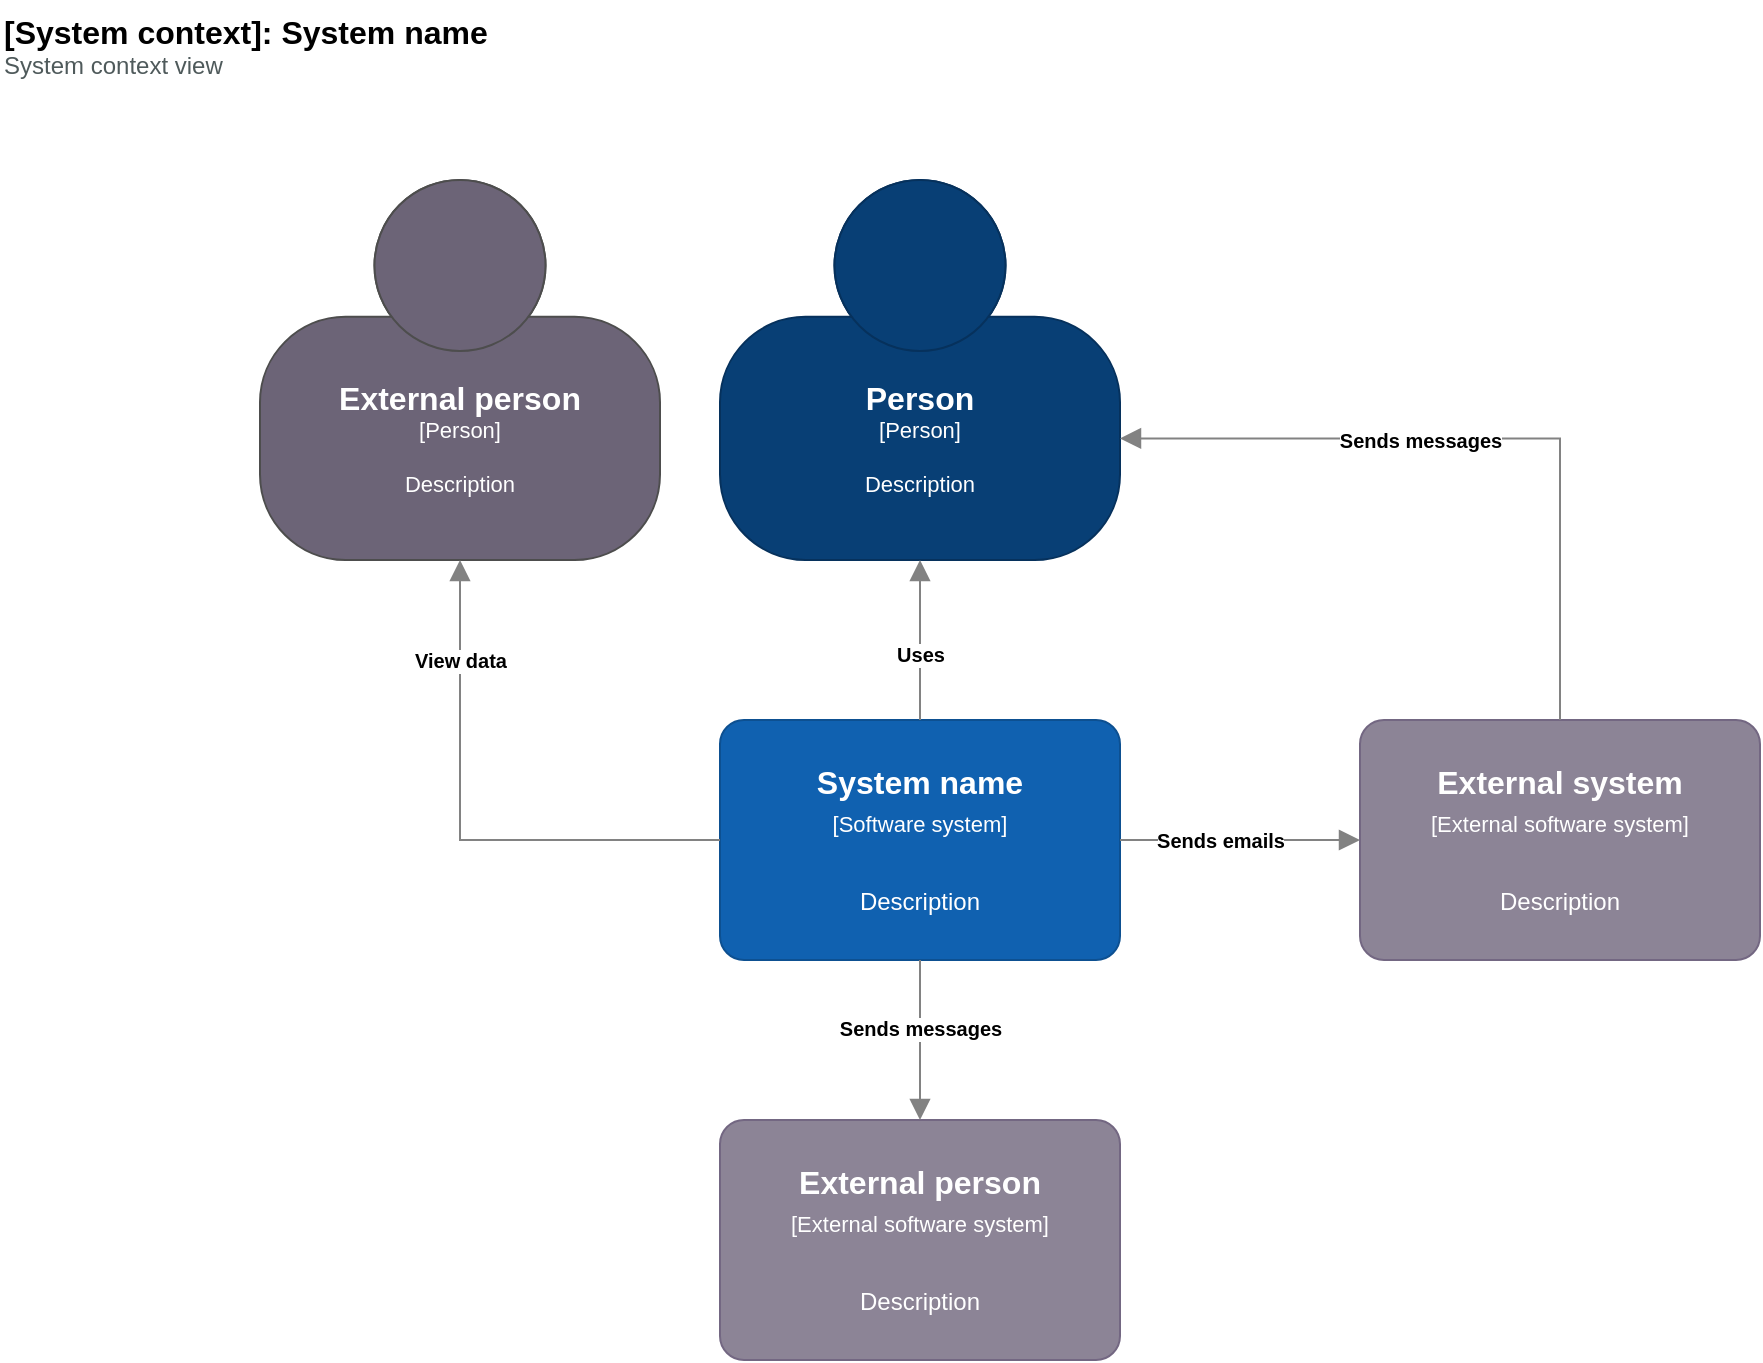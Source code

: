 <mxfile version="24.2.5" type="device" pages="6">
  <diagram id="zNMGI6wU0Mi8Qe2H5Q59" name="context">
    <mxGraphModel dx="889" dy="901" grid="1" gridSize="10" guides="1" tooltips="1" connect="1" arrows="1" fold="1" page="1" pageScale="1" pageWidth="1169" pageHeight="827" math="0" shadow="0">
      <root>
        <mxCell id="0" />
        <mxCell id="1" parent="0" />
        <object placeholders="1" label="&lt;font style=&quot;font-size: 16px&quot;&gt;&lt;b&gt;%Name%&lt;/b&gt;&lt;/font&gt;&lt;div&gt;[Person]&lt;/div&gt;&lt;br&gt;&lt;div&gt;&lt;font style=&quot;font-size: 11px&quot;&gt;%Description%&lt;/font&gt;&lt;/div&gt;" Name="Person" Description="Description" id="LBcQYaG-I7JcIMYVY5Rz-2">
          <mxCell style="html=1;fontSize=11;dashed=0;whiteSpace=wrap;fillColor=#083F75;strokeColor=#06315C;fontColor=#ffffff;shape=mxgraph.c4.person2;align=center;metaEdit=1;points=[[0,0.55,0,0,0],[0,0.68,0,0,0],[0,0.81,0,0,0],[0.25,1,0,0,0],[0.5,0,0,0,0],[0.5,1,0,0,0],[0.75,1,0,0,0],[1,0.53,0,0,0],[1,0.68,0,0,0],[1,0.81,0,0,0]];resizable=1;autosize=0;resizeWidth=0;fillStyle=auto;rotatable=0;strokeWidth=1;" parent="1" vertex="1">
            <mxGeometry x="440" y="170" width="200" height="190" as="geometry" />
          </mxCell>
        </object>
        <object placeholders="1" label="&lt;font size=&quot;1&quot; style=&quot;&quot;&gt;&lt;b style=&quot;font-size: 16px;&quot;&gt;%Name%&lt;/b&gt;&lt;/font&gt;&lt;div&gt;&lt;font style=&quot;font-size: 11px;&quot;&gt;[Software system]&lt;/font&gt;&lt;/div&gt;&lt;br&gt;&lt;div&gt;&lt;font style=&quot;font-size: 12px;&quot;&gt;%Description%&lt;/font&gt;&lt;/div&gt;" Name="System name" Description="Description" id="U60GGCc10YC7kli0hXQL-1">
          <mxCell style="rounded=1;whiteSpace=wrap;html=1;labelBackgroundColor=none;fillColor=#1061B0;fontColor=#ffffff;align=center;arcSize=10;strokeColor=#0D5091;metaEdit=1;resizable=1;points=[[0.25,0,0],[0.5,0,0],[0.75,0,0],[1,0.25,0],[1,0.5,0],[1,0.75,0],[0.75,1,0],[0.5,1,0],[0.25,1,0],[0,0.75,0],[0,0.5,0],[0,0.25,0]];fontSize=16;backgroundOutline=0;collapsible=0;dropTarget=0;movableLabel=0;perimeter=rectanglePerimeter;snapToPoint=0;autosize=0;treeMoving=0;enumerate=0;rotatable=0;" parent="1" vertex="1">
            <mxGeometry x="440" y="440" width="200" height="120" as="geometry" />
          </mxCell>
        </object>
        <object placeholders="1" label="&lt;font style=&quot;font-size: 16px&quot;&gt;&lt;b&gt;&lt;div style=&quot;text-align: left&quot;&gt;[System context]: %Name%&lt;/div&gt;&lt;/b&gt;&lt;/font&gt;&lt;div style=&quot;text-align: left&quot;&gt;&lt;font color=&quot;#4f5a5b&quot;&gt;%Description%&lt;/font&gt;&lt;/div&gt;" Name="System name" Description="System context view" id="U60GGCc10YC7kli0hXQL-3">
          <mxCell style="text;html=1;strokeColor=none;fillColor=none;align=left;verticalAlign=top;whiteSpace=wrap;rounded=0;metaEdit=1;allowArrows=0;resizable=1;rotatable=0;connectable=0;recursiveResize=0;expand=0;pointerEvents=0;points=[[0.25,0,0],[0.5,0,0],[0.75,0,0],[1,0.25,0],[1,0.5,0],[1,0.75,0],[0.75,1,0],[0.5,1,0],[0.25,1,0],[0,0.75,0],[0,0.5,0],[0,0.25,0]];" parent="1" vertex="1">
            <mxGeometry x="80" y="80" width="470" height="40" as="geometry" />
          </mxCell>
        </object>
        <object label="&lt;font size=&quot;1&quot; style=&quot;&quot;&gt;&lt;b style=&quot;font-size: 16px;&quot;&gt;%Name%&lt;/b&gt;&lt;/font&gt;&lt;div&gt;&lt;font style=&quot;font-size: 11px;&quot;&gt;[External software system]&lt;/font&gt;&lt;/div&gt;&lt;br&gt;&lt;div&gt;&lt;font style=&quot;font-size: 12px;&quot;&gt;%Description%&lt;/font&gt;&lt;/div&gt;" Name="External person" Description="Description" placeholders="1" id="gUNNaKWaIb9ozkTT5Y7q-1">
          <mxCell style="rounded=1;whiteSpace=wrap;html=1;labelBackgroundColor=none;fillColor=#8C8496;fontColor=#ffffff;align=center;arcSize=10;strokeColor=#736782;metaEdit=1;resizable=1;points=[[0.25,0,0],[0.5,0,0],[0.75,0,0],[1,0.25,0],[1,0.5,0],[1,0.75,0],[0.75,1,0],[0.5,1,0],[0.25,1,0],[0,0.75,0],[0,0.5,0],[0,0.25,0]];fontSize=16;backgroundOutline=0;collapsible=0;dropTarget=0;movableLabel=0;perimeter=rectanglePerimeter;snapToPoint=0;autosize=0;treeMoving=0;enumerate=0;rotatable=1;editable=1;movable=1;deletable=1;locked=0;connectable=1;" parent="1" vertex="1">
            <mxGeometry x="440" y="640" width="200" height="120" as="geometry" />
          </mxCell>
        </object>
        <object label="&lt;font size=&quot;1&quot; style=&quot;&quot;&gt;&lt;b style=&quot;font-size: 16px;&quot;&gt;%Name%&lt;/b&gt;&lt;/font&gt;&lt;div&gt;&lt;font style=&quot;font-size: 11px;&quot;&gt;[External software system]&lt;/font&gt;&lt;/div&gt;&lt;br&gt;&lt;div&gt;&lt;font style=&quot;font-size: 12px;&quot;&gt;%Description%&lt;/font&gt;&lt;/div&gt;" Name="External system" Description="Description" placeholders="1" id="gUNNaKWaIb9ozkTT5Y7q-2">
          <mxCell style="rounded=1;whiteSpace=wrap;html=1;labelBackgroundColor=none;fillColor=#8C8496;fontColor=#ffffff;align=center;arcSize=10;strokeColor=#736782;metaEdit=1;resizable=1;points=[[0.25,0,0],[0.5,0,0],[0.75,0,0],[1,0.25,0],[1,0.5,0],[1,0.75,0],[0.75,1,0],[0.5,1,0],[0.25,1,0],[0,0.75,0],[0,0.5,0],[0,0.25,0]];fontSize=16;backgroundOutline=0;collapsible=0;dropTarget=0;movableLabel=0;perimeter=rectanglePerimeter;snapToPoint=0;autosize=0;treeMoving=0;enumerate=0;rotatable=1;editable=1;movable=1;deletable=1;locked=0;connectable=1;" parent="1" vertex="1">
            <mxGeometry x="760" y="440" width="200" height="120" as="geometry" />
          </mxCell>
        </object>
        <object placeholders="1" label="&lt;font style=&quot;font-size: 16px&quot;&gt;&lt;b&gt;%Name%&lt;/b&gt;&lt;/font&gt;&lt;div&gt;[Person]&lt;/div&gt;&lt;br&gt;&lt;div&gt;&lt;font style=&quot;font-size: 11px&quot;&gt;%Description%&lt;/font&gt;&lt;/div&gt;" Name="External person" Description="Description" id="Ckt4Sbz3CdXJ50alMHvn-2">
          <mxCell style="html=1;fontSize=11;dashed=0;whiteSpace=wrap;fillColor=#6C6477;strokeColor=#4D4D4D;fontColor=#ffffff;shape=mxgraph.c4.person2;align=center;metaEdit=1;points=[[0,0.55,0,0,0],[0,0.68,0,0,0],[0,0.81,0,0,0],[0.25,1,0,0,0],[0.5,0,0,0,0],[0.5,1,0,0,0],[0.75,1,0,0,0],[1,0.53,0,0,0],[1,0.68,0,0,0],[1,0.81,0,0,0]];resizable=1;autosize=0;resizeWidth=0;fillStyle=auto;rotatable=0;strokeWidth=1;" parent="1" vertex="1">
            <mxGeometry x="210" y="170" width="200" height="190" as="geometry" />
          </mxCell>
        </object>
        <object placeholders="1" label="&lt;div style=&quot;text-align: left&quot;&gt;&lt;div style=&quot;text-align: center&quot;&gt;&lt;b&gt;&lt;font color=&quot;#000000&quot;&gt;%Description%&lt;/font&gt;&lt;/b&gt;&lt;/div&gt;&lt;/div&gt;" Description="Sends messages" id="xVl9fH_blpAluiQXwWU--1">
          <mxCell style="endArrow=block;html=1;fontSize=10;fontColor=#404040;strokeWidth=1;endFill=1;strokeColor=#828282;elbow=vertical;metaEdit=1;endSize=8;startSize=8;jumpStyle=arc;jumpSize=16;rounded=0;edgeStyle=orthogonalEdgeStyle;fontStyle=0;comic=0;exitX=0.5;exitY=0;exitDx=0;exitDy=0;exitPerimeter=0;entryX=1;entryY=0.68;entryDx=0;entryDy=0;entryPerimeter=0;" parent="1" source="gUNNaKWaIb9ozkTT5Y7q-2" target="LBcQYaG-I7JcIMYVY5Rz-2" edge="1">
            <mxGeometry x="0.169" y="1" width="240" relative="1" as="geometry">
              <mxPoint x="870" y="400.0" as="sourcePoint" />
              <mxPoint x="1070" y="400.0" as="targetPoint" />
              <mxPoint as="offset" />
            </mxGeometry>
          </mxCell>
        </object>
        <object placeholders="1" label="&lt;div style=&quot;text-align: left&quot;&gt;&lt;div style=&quot;text-align: center&quot;&gt;&lt;b&gt;&lt;font color=&quot;#000000&quot;&gt;%Description%&lt;/font&gt;&lt;/b&gt;&lt;/div&gt;&lt;/div&gt;" Description="Sends emails" id="xVl9fH_blpAluiQXwWU--2">
          <mxCell style="endArrow=block;html=1;fontSize=10;fontColor=#404040;strokeWidth=1;endFill=1;strokeColor=#828282;elbow=vertical;metaEdit=1;endSize=8;startSize=8;jumpStyle=arc;jumpSize=16;rounded=0;edgeStyle=orthogonalEdgeStyle;fontStyle=0;comic=0;exitX=1;exitY=0.5;exitDx=0;exitDy=0;exitPerimeter=0;entryX=0;entryY=0.5;entryDx=0;entryDy=0;entryPerimeter=0;" parent="1" source="U60GGCc10YC7kli0hXQL-1" target="gUNNaKWaIb9ozkTT5Y7q-2" edge="1">
            <mxGeometry x="-0.167" width="240" relative="1" as="geometry">
              <mxPoint x="870" y="450" as="sourcePoint" />
              <mxPoint x="650" y="309" as="targetPoint" />
              <mxPoint as="offset" />
            </mxGeometry>
          </mxCell>
        </object>
        <object placeholders="1" label="&lt;div style=&quot;text-align: left&quot;&gt;&lt;div style=&quot;text-align: center&quot;&gt;&lt;b&gt;&lt;font color=&quot;#000000&quot;&gt;%Description%&lt;/font&gt;&lt;/b&gt;&lt;/div&gt;&lt;/div&gt;" Description="Sends messages" id="xVl9fH_blpAluiQXwWU--3">
          <mxCell style="endArrow=block;html=1;fontSize=10;fontColor=#404040;strokeWidth=1;endFill=1;strokeColor=#828282;elbow=vertical;metaEdit=1;endSize=8;startSize=8;jumpStyle=arc;jumpSize=16;rounded=0;edgeStyle=orthogonalEdgeStyle;fontStyle=0;comic=0;exitX=0.5;exitY=1;exitDx=0;exitDy=0;exitPerimeter=0;entryX=0.5;entryY=0;entryDx=0;entryDy=0;entryPerimeter=0;" parent="1" source="U60GGCc10YC7kli0hXQL-1" target="gUNNaKWaIb9ozkTT5Y7q-1" edge="1">
            <mxGeometry x="-0.167" width="240" relative="1" as="geometry">
              <mxPoint x="650" y="510" as="sourcePoint" />
              <mxPoint x="770" y="510" as="targetPoint" />
              <mxPoint as="offset" />
            </mxGeometry>
          </mxCell>
        </object>
        <object placeholders="1" label="&lt;div style=&quot;text-align: left&quot;&gt;&lt;div style=&quot;text-align: center&quot;&gt;&lt;b&gt;&lt;font color=&quot;#000000&quot;&gt;%Description%&lt;/font&gt;&lt;/b&gt;&lt;/div&gt;&lt;/div&gt;" Description="Uses" id="xVl9fH_blpAluiQXwWU--4">
          <mxCell style="endArrow=block;html=1;fontSize=10;fontColor=#404040;strokeWidth=1;endFill=1;strokeColor=#828282;elbow=vertical;metaEdit=1;endSize=8;startSize=8;jumpStyle=arc;jumpSize=16;rounded=0;edgeStyle=orthogonalEdgeStyle;fontStyle=0;comic=0;exitX=0.5;exitY=0;exitDx=0;exitDy=0;exitPerimeter=0;entryX=0.5;entryY=1;entryDx=0;entryDy=0;entryPerimeter=0;" parent="1" source="U60GGCc10YC7kli0hXQL-1" target="LBcQYaG-I7JcIMYVY5Rz-2" edge="1">
            <mxGeometry x="-0.167" width="240" relative="1" as="geometry">
              <mxPoint x="550" y="570" as="sourcePoint" />
              <mxPoint x="550" y="650" as="targetPoint" />
              <mxPoint as="offset" />
            </mxGeometry>
          </mxCell>
        </object>
        <object placeholders="1" label="&lt;div style=&quot;text-align: left&quot;&gt;&lt;div style=&quot;text-align: center&quot;&gt;&lt;b&gt;&lt;font color=&quot;#000000&quot;&gt;%Description%&lt;/font&gt;&lt;/b&gt;&lt;/div&gt;&lt;/div&gt;" Description="View data" id="xVl9fH_blpAluiQXwWU--5">
          <mxCell style="endArrow=block;html=1;fontSize=10;fontColor=#404040;strokeWidth=1;endFill=1;strokeColor=#828282;elbow=vertical;metaEdit=1;endSize=8;startSize=8;jumpStyle=arc;jumpSize=16;rounded=0;edgeStyle=orthogonalEdgeStyle;fontStyle=0;comic=0;exitX=0;exitY=0.5;exitDx=0;exitDy=0;exitPerimeter=0;entryX=0.5;entryY=1;entryDx=0;entryDy=0;entryPerimeter=0;" parent="1" source="U60GGCc10YC7kli0hXQL-1" target="Ckt4Sbz3CdXJ50alMHvn-2" edge="1">
            <mxGeometry x="0.63" width="240" relative="1" as="geometry">
              <mxPoint x="550" y="450" as="sourcePoint" />
              <mxPoint x="550" y="370" as="targetPoint" />
              <mxPoint as="offset" />
            </mxGeometry>
          </mxCell>
        </object>
      </root>
    </mxGraphModel>
  </diagram>
  <diagram id="7UhaJ9ljh7ebol46HkWr" name="container">
    <mxGraphModel dx="2266" dy="909" grid="1" gridSize="10" guides="1" tooltips="1" connect="1" arrows="1" fold="1" page="1" pageScale="1" pageWidth="1169" pageHeight="827" math="0" shadow="0">
      <root>
        <mxCell id="6M9tTkYtrs8H_QPtwX7E-0" />
        <mxCell id="6M9tTkYtrs8H_QPtwX7E-1" parent="6M9tTkYtrs8H_QPtwX7E-0" />
        <object placeholders="1" label="&lt;font style=&quot;font-size: 16px&quot;&gt;&lt;b&gt;&lt;div style=&quot;text-align: left&quot;&gt;[Containers]: %Name%&lt;/div&gt;&lt;/b&gt;&lt;/font&gt;&lt;div style=&quot;text-align: left&quot;&gt;&lt;font color=&quot;#4f5a5b&quot;&gt;%Description%&lt;/font&gt;&lt;/div&gt;" Name="System with services" Description="Description" id="CIt8JdF0HeUSTsswacwt-1">
          <mxCell style="text;html=1;strokeColor=none;fillColor=none;align=left;verticalAlign=top;whiteSpace=wrap;rounded=0;metaEdit=1;allowArrows=0;resizable=1;rotatable=0;connectable=0;recursiveResize=0;expand=0;pointerEvents=0;points=[[0.25,0,0],[0.5,0,0],[0.75,0,0],[1,0.25,0],[1,0.5,0],[1,0.75,0],[0.75,1,0],[0.5,1,0],[0.25,1,0],[0,0.75,0],[0,0.5,0],[0,0.25,0]];" parent="6M9tTkYtrs8H_QPtwX7E-1" vertex="1">
            <mxGeometry x="80" y="40" width="440" height="40" as="geometry" />
          </mxCell>
        </object>
        <object placeholders="1" label="&lt;font style=&quot;font-size: 16px&quot;&gt;&lt;b&gt;&lt;div style=&quot;text-align: left&quot;&gt;%Name%&lt;/div&gt;&lt;/b&gt;&lt;/font&gt;&lt;div style=&quot;text-align: left&quot;&gt;[Software system]&lt;/div&gt;" Name="System name" id="jtPvm4RudPLqQ_439Zoe-5">
          <mxCell style="rounded=1;fontSize=11;whiteSpace=wrap;html=1;dashed=1;arcSize=20;fillColor=none;strokeColor=#666666;fontColor=#333333;labelBackgroundColor=none;align=left;verticalAlign=bottom;labelBorderColor=none;spacingTop=0;spacing=10;dashPattern=8 4;metaEdit=1;rotatable=0;perimeter=rectanglePerimeter;noLabel=0;labelPadding=0;allowArrows=0;connectable=0;expand=0;recursiveResize=0;editable=1;pointerEvents=0;absoluteArcSize=1;points=[[0.25,0,0],[0.5,0,0],[0.75,0,0],[1,0.25,0],[1,0.5,0],[1,0.75,0],[0.75,1,0],[0.5,1,0],[0.25,1,0],[0,0.75,0],[0,0.5,0],[0,0.25,0]];container=0;collapsible=0;" parent="6M9tTkYtrs8H_QPtwX7E-1" vertex="1">
            <mxGeometry x="640" y="200" width="680" height="480" as="geometry">
              <mxRectangle x="640" y="200" width="160" height="80" as="alternateBounds" />
            </mxGeometry>
          </mxCell>
        </object>
        <object placeholders="1" label="&lt;font style=&quot;font-size: 16px&quot;&gt;&lt;b&gt;%Name%&lt;/b&gt;&lt;/font&gt;&lt;div&gt;[Person]&lt;/div&gt;&lt;br&gt;&lt;div&gt;&lt;font style=&quot;font-size: 11px&quot;&gt;%Description%&lt;/font&gt;&lt;/div&gt;" Name="Person name" Description="Description" id="jtPvm4RudPLqQ_439Zoe-7">
          <mxCell style="html=1;fontSize=11;dashed=0;whiteSpace=wrap;fillColor=#083F75;strokeColor=#06315C;fontColor=#ffffff;shape=mxgraph.c4.person2;align=center;metaEdit=1;points=[[0,0.55,0,0,0],[0,0.68,0,0,0],[0,0.81,0,0,0],[0.25,1,0,0,0],[0.5,0,0,0,0],[0.5,1,0,0,0],[0.75,1,0,0,0],[1,0.53,0,0,0],[1,0.68,0,0,0],[1,0.81,0,0,0]];resizable=1;autosize=0;resizeWidth=0;fillStyle=auto;rotatable=0;strokeWidth=1;" parent="6M9tTkYtrs8H_QPtwX7E-1" vertex="1">
            <mxGeometry x="80" y="250" width="200" height="190" as="geometry" />
          </mxCell>
        </object>
        <object placeholders="1" label="&lt;div style=&quot;text-align: left&quot;&gt;&lt;div style=&quot;text-align: center&quot;&gt;&lt;b&gt;&lt;font color=&quot;#000000&quot;&gt;%Description%&lt;/font&gt;&lt;/b&gt;&lt;/div&gt;&lt;div style=&quot;text-align: center&quot;&gt;&lt;font color=&quot;#000000&quot;&gt;[%Technology%]&lt;/font&gt;&lt;/div&gt;&lt;/div&gt;" Description="Makes API calls" Technology="JSON/HTTPS" id="mejsP--YEvPC7Cem_lqJ-1">
          <mxCell style="endArrow=block;html=1;fontSize=10;fontColor=#404040;strokeWidth=1;endFill=1;strokeColor=#828282;elbow=vertical;metaEdit=1;endSize=8;startSize=8;jumpStyle=arc;jumpSize=16;rounded=0;edgeStyle=orthogonalEdgeStyle;exitX=1;exitY=0.5;exitDx=0;exitDy=0;entryX=0;entryY=0.5;entryDx=0;entryDy=0;entryPerimeter=0;fontStyle=0;comic=0;" parent="6M9tTkYtrs8H_QPtwX7E-1" source="wjXB-KamZHRlnUj6S44K-0" target="jtPvm4RudPLqQ_439Zoe-6" edge="1">
            <mxGeometry x="-0.138" width="240" relative="1" as="geometry">
              <mxPoint x="600" y="379.2" as="sourcePoint" />
              <mxPoint x="890" y="270.0" as="targetPoint" />
              <mxPoint as="offset" />
            </mxGeometry>
          </mxCell>
        </object>
        <object placeholders="1" label="&lt;div style=&quot;text-align: left&quot;&gt;&lt;div style=&quot;text-align: center&quot;&gt;&lt;b&gt;&lt;font color=&quot;#000000&quot;&gt;%Description%&lt;/font&gt;&lt;/b&gt;&lt;/div&gt;&lt;div style=&quot;text-align: center&quot;&gt;&lt;font color=&quot;#000000&quot;&gt;[%Technology%]&lt;/font&gt;&lt;/div&gt;&lt;/div&gt;" Description="Makes API calls" Technology="JSON/HTTPS" id="LZc_K43-Vhm_cCgnxk0Q-2">
          <mxCell style="endArrow=block;html=1;fontSize=10;fontColor=#404040;strokeWidth=1;endFill=1;strokeColor=#828282;elbow=vertical;metaEdit=1;endSize=8;startSize=8;jumpStyle=arc;jumpSize=16;rounded=0;edgeStyle=orthogonalEdgeStyle;exitX=0.5;exitY=1;exitDx=0;exitDy=0;entryX=0.5;entryY=1;entryDx=0;entryDy=0;entryPerimeter=0;fontStyle=0;comic=0;" parent="6M9tTkYtrs8H_QPtwX7E-1" source="wjXB-KamZHRlnUj6S44K-0" target="jtPvm4RudPLqQ_439Zoe-6" edge="1">
            <mxGeometry x="0.323" width="240" relative="1" as="geometry">
              <mxPoint x="600" y="599.2" as="sourcePoint" />
              <mxPoint x="800" y="510.8" as="targetPoint" />
              <mxPoint as="offset" />
              <Array as="points">
                <mxPoint x="475" y="480" />
                <mxPoint x="820" y="480" />
              </Array>
            </mxGeometry>
          </mxCell>
        </object>
        <object label="&lt;font size=&quot;1&quot; style=&quot;&quot;&gt;&lt;b style=&quot;font-size: 16px;&quot;&gt;%Name%&lt;/b&gt;&lt;/font&gt;&lt;div&gt;&lt;font style=&quot;font-size: 11px;&quot;&gt;[External software system]&lt;/font&gt;&lt;/div&gt;&lt;br&gt;&lt;div&gt;&lt;font style=&quot;font-size: 12px;&quot;&gt;%Description%&lt;/font&gt;&lt;/div&gt;" Name="External System" Description="Microsoft Exchange" placeholders="1" id="H8tlki1EC708gsljICQy-0">
          <mxCell style="rounded=1;whiteSpace=wrap;html=1;labelBackgroundColor=none;fillColor=#8C8496;fontColor=#ffffff;align=center;arcSize=10;strokeColor=#736782;metaEdit=1;resizable=1;points=[[0.25,0,0],[0.5,0,0],[0.75,0,0],[1,0.25,0],[1,0.5,0],[1,0.75,0],[0.75,1,0],[0.5,1,0],[0.25,1,0],[0,0.75,0],[0,0.5,0],[0,0.25,0]];fontSize=16;backgroundOutline=0;collapsible=0;dropTarget=0;movableLabel=0;perimeter=rectanglePerimeter;snapToPoint=0;autosize=0;treeMoving=0;enumerate=0;rotatable=1;editable=1;movable=1;deletable=1;locked=0;connectable=1;" parent="6M9tTkYtrs8H_QPtwX7E-1" vertex="1">
            <mxGeometry x="720" y="40" width="200" height="120" as="geometry" />
          </mxCell>
        </object>
        <object placeholders="1" label="&lt;div style=&quot;text-align: left&quot;&gt;&lt;div style=&quot;text-align: center&quot;&gt;&lt;b&gt;&lt;font color=&quot;#000000&quot;&gt;%Description%&lt;/font&gt;&lt;/b&gt;&lt;/div&gt;&lt;div style=&quot;text-align: center&quot;&gt;&lt;font color=&quot;#000000&quot;&gt;[%Technology%]&lt;/font&gt;&lt;/div&gt;&lt;/div&gt;" Description="Send messages" Technology="SMTP/TCP" id="H8tlki1EC708gsljICQy-1">
          <mxCell style="endArrow=block;html=1;fontSize=10;fontColor=#404040;strokeWidth=1;endFill=1;strokeColor=#828282;elbow=vertical;metaEdit=1;endSize=8;startSize=8;jumpStyle=arc;jumpSize=16;rounded=0;edgeStyle=orthogonalEdgeStyle;exitX=0.5;exitY=0;exitDx=0;exitDy=0;exitPerimeter=0;entryX=0.5;entryY=1;entryDx=0;entryDy=0;entryPerimeter=0;fontStyle=0;comic=0;" parent="6M9tTkYtrs8H_QPtwX7E-1" source="jtPvm4RudPLqQ_439Zoe-6" target="H8tlki1EC708gsljICQy-0" edge="1">
            <mxGeometry x="-0.132" width="240" relative="1" as="geometry">
              <mxPoint x="610" y="609" as="sourcePoint" />
              <mxPoint x="830" y="450" as="targetPoint" />
              <mxPoint as="offset" />
            </mxGeometry>
          </mxCell>
        </object>
        <mxCell id="N5g4cC5SkZpQeQ0mxxVa-0" value="" style="group;editable=1;movable=1;resizable=1;rotatable=0;deletable=1;locked=0;connectable=1;metaEdit=0;" parent="6M9tTkYtrs8H_QPtwX7E-1" vertex="1" connectable="0">
          <mxGeometry x="360" y="320" width="215.5" height="120" as="geometry" />
        </mxCell>
        <object label="" Name="Container name" Technology="Javascript" Description="Description" id="N5g4cC5SkZpQeQ0mxxVa-4">
          <mxCell style="rounded=1;whiteSpace=wrap;html=1;fontSize=16;strokeColor=none;fillColor=#23a2d9;arcSize=21;" parent="N5g4cC5SkZpQeQ0mxxVa-0" vertex="1">
            <mxGeometry x="189.25" y="50" width="1.5" height="20" as="geometry" />
          </mxCell>
        </object>
        <mxCell id="wjXB-KamZHRlnUj6S44K-0" value="" style="group;editable=1;movable=1;resizable=0;rotatable=0;deletable=1;locked=0;connectable=1;metaEdit=1;" parent="N5g4cC5SkZpQeQ0mxxVa-0" vertex="1" connectable="0">
          <mxGeometry x="15" width="200.5" height="120" as="geometry" />
        </mxCell>
        <object label="" Name="Container name" Technology="Javascript" Description="Description" id="wjXB-KamZHRlnUj6S44K-1">
          <mxCell style="rounded=1;whiteSpace=wrap;html=1;fontSize=16;strokeColor=#118ACD;fillColor=#118acd;arcSize=7;editable=1;metaEdit=1;movable=1;resizable=1;rotatable=1;deletable=1;locked=0;connectable=1;" parent="wjXB-KamZHRlnUj6S44K-0" vertex="1">
            <mxGeometry width="200" height="120" as="geometry" />
          </mxCell>
        </object>
        <object label="&lt;font style=&quot;border-color: var(--border-color); color: rgb(255, 255, 255);&quot;&gt;&lt;b style=&quot;border-color: var(--border-color);&quot;&gt;%Name%&lt;/b&gt;&lt;/font&gt;&lt;div style=&quot;border-color: var(--border-color); color: rgb(255, 255, 255);&quot;&gt;&lt;font style=&quot;border-color: var(--border-color); font-size: 11px;&quot;&gt;[Container: %Technology%]&lt;/font&gt;&lt;/div&gt;&lt;br style=&quot;border-color: var(--border-color); color: rgb(255, 255, 255);&quot;&gt;&lt;div style=&quot;border-color: var(--border-color); color: rgb(255, 255, 255);&quot;&gt;&lt;font style=&quot;border-color: var(--border-color); font-size: 12px;&quot;&gt;%Description%&lt;/font&gt;&lt;/div&gt;" Name="Single page application" Technology="Typescript" Description="Description" placeholders="1" id="wjXB-KamZHRlnUj6S44K-2">
          <mxCell style="rounded=1;whiteSpace=wrap;html=1;fontSize=16;strokeColor=none;fillColor=#23a2d9;arcSize=3;editable=1;movable=1;resizable=1;rotatable=1;deletable=1;locked=0;connectable=1;metaEdit=1;" parent="wjXB-KamZHRlnUj6S44K-0" vertex="1">
            <mxGeometry x="6" y="20" width="189" height="95" as="geometry" />
          </mxCell>
        </object>
        <object label="" Name="Container name" Technology="Javascript" Description="Description" id="wjXB-KamZHRlnUj6S44K-3">
          <mxCell style="rounded=1;whiteSpace=wrap;html=1;fontSize=16;strokeColor=none;fillColor=#23a2d9;arcSize=50;editable=1;metaEdit=1;movable=1;resizable=1;rotatable=1;deletable=1;locked=0;connectable=1;" parent="wjXB-KamZHRlnUj6S44K-0" vertex="1">
            <mxGeometry x="50" y="5" width="145" height="10" as="geometry" />
          </mxCell>
        </object>
        <mxCell id="wjXB-KamZHRlnUj6S44K-4" value="" style="ellipse;whiteSpace=wrap;html=1;aspect=fixed;fontSize=16;strokeColor=none;fillColor=#23a2d9;editable=1;metaEdit=1;movable=1;resizable=1;rotatable=1;deletable=1;locked=0;connectable=1;" parent="wjXB-KamZHRlnUj6S44K-0" vertex="1">
          <mxGeometry x="6" y="5" width="10" height="10" as="geometry" />
        </mxCell>
        <mxCell id="wjXB-KamZHRlnUj6S44K-5" value="" style="ellipse;whiteSpace=wrap;html=1;aspect=fixed;fontSize=16;strokeColor=none;fillColor=#23a2d9;editable=1;metaEdit=1;movable=1;resizable=1;rotatable=1;deletable=1;locked=0;connectable=1;" parent="wjXB-KamZHRlnUj6S44K-0" vertex="1">
          <mxGeometry x="19" y="5" width="10" height="10" as="geometry" />
        </mxCell>
        <mxCell id="wjXB-KamZHRlnUj6S44K-6" value="" style="ellipse;whiteSpace=wrap;html=1;aspect=fixed;fontSize=16;strokeColor=none;fillColor=#23a2d9;editable=1;metaEdit=1;movable=1;resizable=1;rotatable=1;deletable=1;locked=0;connectable=1;" parent="wjXB-KamZHRlnUj6S44K-0" vertex="1">
          <mxGeometry x="32" y="5" width="10" height="10" as="geometry" />
        </mxCell>
        <object placeholders="1" label="&lt;div style=&quot;text-align: left&quot;&gt;&lt;div style=&quot;text-align: center&quot;&gt;&lt;b&gt;&lt;font color=&quot;#000000&quot;&gt;%Description%&lt;/font&gt;&lt;/b&gt;&lt;/div&gt;&lt;/div&gt;" Description="Uses" id="nk-KSNQYnXWAlLPIkiGv-0">
          <mxCell style="endArrow=block;html=1;fontSize=10;fontColor=#404040;strokeWidth=1;endFill=1;strokeColor=#828282;elbow=vertical;metaEdit=1;endSize=8;startSize=8;jumpStyle=arc;jumpSize=16;rounded=0;edgeStyle=orthogonalEdgeStyle;exitX=1;exitY=0.68;exitDx=0;exitDy=0;exitPerimeter=0;entryX=0;entryY=0.5;entryDx=0;entryDy=0;fontStyle=0;comic=0;" parent="6M9tTkYtrs8H_QPtwX7E-1" source="jtPvm4RudPLqQ_439Zoe-7" target="wjXB-KamZHRlnUj6S44K-1" edge="1">
            <mxGeometry x="-0.132" width="240" relative="1" as="geometry">
              <mxPoint x="340" y="520.0" as="sourcePoint" />
              <mxPoint x="360" y="380" as="targetPoint" />
              <mxPoint as="offset" />
            </mxGeometry>
          </mxCell>
        </object>
        <object placeholders="1" label="&lt;font style=&quot;font-size: 16px&quot;&gt;&lt;b&gt;%Name%&lt;/b&gt;&lt;/font&gt;&lt;div&gt;&lt;font style=&quot;font-size: 11px;&quot;&gt;[Container: %Technology%]&lt;/font&gt;&lt;/div&gt;&lt;br&gt;&lt;div&gt;&lt;font style=&quot;font-size: 12px;&quot;&gt;%Description%&lt;/font&gt;&lt;/div&gt;" Name="Container name" Description="Description" Technology="Spring" id="jtPvm4RudPLqQ_439Zoe-6">
          <mxCell style="rounded=1;whiteSpace=wrap;html=1;labelBackgroundColor=none;fillColor=#23A2D9;fontColor=#ffffff;align=center;arcSize=6;strokeColor=#0E7DAD;metaEdit=1;resizable=1;points=[[0.25,0,0],[0.5,0,0],[0.75,0,0],[1,0.25,0],[1,0.5,0],[1,0.75,0],[0.75,1,0],[0.5,1,0],[0.25,1,0],[0,0.75,0],[0,0.5,0],[0,0.25,0]];fontSize=16;resizeWidth=0;resizeHeight=0;fixedWidth=0;portConstraintRotation=0;rotatable=0;" parent="6M9tTkYtrs8H_QPtwX7E-1" vertex="1">
            <mxGeometry x="720" y="320" width="200" height="120" as="geometry" />
          </mxCell>
        </object>
        <object placeholders="1" label="&lt;font style=&quot;font-size: 16px&quot;&gt;&lt;b&gt;%Name%&lt;/b&gt;&lt;/font&gt;&lt;div&gt;&lt;font style=&quot;font-size: 11px;&quot;&gt;[Container:&amp;nbsp;%Technology%]&lt;/font&gt;&lt;/div&gt;&lt;br&gt;&lt;div&gt;&lt;font style=&quot;&quot;&gt;&lt;font style=&quot;font-size: 12px;&quot;&gt;%Description%&lt;/font&gt;&lt;/font&gt;&lt;/div&gt;" Name="Database name" Description="Description" Technology="Oracle Database 12" id="mejsP--YEvPC7Cem_lqJ-0">
          <mxCell style="shape=cylinder3;size=15;whiteSpace=wrap;html=1;boundedLbl=1;rounded=0;labelBackgroundColor=none;fillColor=#23A2D9;fontSize=12;fontColor=#ffffff;align=center;strokeColor=#0E7DAD;metaEdit=1;points=[[0.5,0,0],[1,0.25,0],[1,0.5,0],[1,0.75,0],[0.5,1,0],[0,0.75,0],[0,0.5,0],[0,0.25,0]];resizable=1;rotatable=0;" parent="6M9tTkYtrs8H_QPtwX7E-1" vertex="1">
            <mxGeometry x="1040" y="320" width="200" height="120" as="geometry" />
          </mxCell>
        </object>
        <object placeholders="1" label="&lt;div style=&quot;text-align: left&quot;&gt;&lt;div style=&quot;text-align: center&quot;&gt;&lt;b&gt;&lt;font color=&quot;#000000&quot;&gt;%Description%&lt;/font&gt;&lt;/b&gt;&lt;/div&gt;&lt;div style=&quot;text-align: center&quot;&gt;&lt;font color=&quot;#000000&quot;&gt;[%Technology%]&lt;/font&gt;&lt;/div&gt;&lt;/div&gt;" Description="Make SQL requests" Technology="TCP" id="mejsP--YEvPC7Cem_lqJ-2">
          <mxCell style="endArrow=block;html=1;fontSize=10;fontColor=#404040;strokeWidth=1;endFill=1;strokeColor=#828282;elbow=vertical;metaEdit=1;endSize=8;startSize=8;jumpStyle=arc;jumpSize=16;rounded=0;edgeStyle=orthogonalEdgeStyle;exitX=1;exitY=0.5;exitDx=0;exitDy=0;exitPerimeter=0;entryX=0;entryY=0.5;entryDx=0;entryDy=0;entryPerimeter=0;fontStyle=0;comic=0;" parent="6M9tTkYtrs8H_QPtwX7E-1" source="jtPvm4RudPLqQ_439Zoe-6" target="mejsP--YEvPC7Cem_lqJ-0" edge="1">
            <mxGeometry x="-0.133" width="240" relative="1" as="geometry">
              <mxPoint x="1040" y="400.0" as="sourcePoint" />
              <mxPoint x="1240" y="400.0" as="targetPoint" />
              <mxPoint as="offset" />
            </mxGeometry>
          </mxCell>
        </object>
        <object placeholders="1" label="&lt;font style=&quot;font-size: 16px&quot;&gt;&lt;b&gt;%Name%&lt;/b&gt;&lt;/font&gt;&lt;div&gt;&lt;font style=&quot;font-size: 11px;&quot;&gt;[Container:&amp;nbsp;%Technology%]&lt;/font&gt;&lt;/div&gt;&lt;br&gt;&lt;div&gt;&lt;font style=&quot;&quot;&gt;&lt;font style=&quot;font-size: 12px;&quot;&gt;%Description%&lt;/font&gt;&lt;/font&gt;&lt;/div&gt;" Description="Description" Technology="Kafka" Name="Brocker name" id="mejsP--YEvPC7Cem_lqJ-3">
          <mxCell style="shape=cylinder3;size=15;direction=south;whiteSpace=wrap;html=1;boundedLbl=1;rounded=0;labelBackgroundColor=none;fillColor=#23A2D9;fontSize=12;fontColor=#ffffff;align=center;strokeColor=#0E7DAD;metaEdit=1;points=[[0.5,0,0],[1,0.25,0],[1,0.5,0],[1,0.75,0],[0.5,1,0],[0,0.75,0],[0,0.5,0],[0,0.25,0]];resizable=1;shadow=0;rotatable=0;" parent="6M9tTkYtrs8H_QPtwX7E-1" vertex="1">
            <mxGeometry x="1040" y="480" width="200" height="120" as="geometry" />
          </mxCell>
        </object>
        <object placeholders="1" label="&lt;div style=&quot;text-align: left&quot;&gt;&lt;div style=&quot;text-align: center&quot;&gt;&lt;b&gt;&lt;font color=&quot;#000000&quot;&gt;%Description%&lt;/font&gt;&lt;/b&gt;&lt;/div&gt;&lt;div style=&quot;text-align: center&quot;&gt;&lt;font color=&quot;#000000&quot;&gt;[%Technology%]&lt;/font&gt;&lt;/div&gt;&lt;/div&gt;" Description="Send messages" Technology="TCP" id="mejsP--YEvPC7Cem_lqJ-4">
          <mxCell style="endArrow=block;html=1;fontSize=10;fontColor=#404040;strokeWidth=1;endFill=1;strokeColor=#828282;elbow=vertical;metaEdit=1;endSize=8;startSize=8;jumpStyle=arc;jumpSize=16;rounded=0;edgeStyle=orthogonalEdgeStyle;exitX=0.75;exitY=1;exitDx=0;exitDy=0;exitPerimeter=0;entryX=0.5;entryY=1;entryDx=0;entryDy=0;entryPerimeter=0;fontStyle=0;comic=0;" parent="6M9tTkYtrs8H_QPtwX7E-1" source="jtPvm4RudPLqQ_439Zoe-6" target="mejsP--YEvPC7Cem_lqJ-3" edge="1">
            <mxGeometry x="-0.132" width="240" relative="1" as="geometry">
              <mxPoint x="950" y="470.0" as="sourcePoint" />
              <mxPoint x="1150" y="470.0" as="targetPoint" />
              <mxPoint as="offset" />
              <Array as="points">
                <mxPoint x="870" y="540" />
              </Array>
            </mxGeometry>
          </mxCell>
        </object>
      </root>
    </mxGraphModel>
  </diagram>
  <diagram id="2XVK7RYDKxdhMDquu4st" name="component">
    <mxGraphModel dx="2266" dy="909" grid="1" gridSize="10" guides="1" tooltips="1" connect="1" arrows="0" fold="1" page="1" pageScale="1" pageWidth="1169" pageHeight="827" background="none" math="0" shadow="0">
      <root>
        <mxCell id="AVTp8zRlv71y_wTY7c-L-0" />
        <mxCell id="AVTp8zRlv71y_wTY7c-L-1" parent="AVTp8zRlv71y_wTY7c-L-0" />
        <object placeholders="1" label="&lt;font style=&quot;font-size: 16px&quot;&gt;&lt;b&gt;&lt;div style=&quot;text-align: left&quot;&gt;%Name%&lt;/div&gt;&lt;/b&gt;&lt;/font&gt;&lt;div style=&quot;text-align: left&quot;&gt;[Container]&lt;/div&gt;" Name="Container name" id="hT-xEElClosBMQLVf1Me-0">
          <mxCell style="rounded=1;fontSize=11;whiteSpace=wrap;html=1;dashed=1;arcSize=20;fillColor=none;strokeColor=#666666;fontColor=#333333;labelBackgroundColor=none;align=left;verticalAlign=bottom;labelBorderColor=none;spacingTop=0;spacing=10;dashPattern=8 4;metaEdit=1;rotatable=0;perimeter=rectanglePerimeter;noLabel=0;labelPadding=0;allowArrows=0;connectable=0;expand=0;recursiveResize=0;editable=1;pointerEvents=0;absoluteArcSize=1;points=[[0.25,0,0],[0.5,0,0],[0.75,0,0],[1,0.25,0],[1,0.5,0],[1,0.75,0],[0.75,1,0],[0.5,1,0],[0.25,1,0],[0,0.75,0],[0,0.5,0],[0,0.25,0]];container=1;collapsible=0;" parent="AVTp8zRlv71y_wTY7c-L-1" vertex="1">
            <mxGeometry x="120" y="360" width="640" height="480" as="geometry">
              <mxRectangle x="120" y="360" width="180" height="60" as="alternateBounds" />
            </mxGeometry>
          </mxCell>
        </object>
        <object placeholders="1" label="&lt;font style=&quot;font-size: 16px&quot;&gt;&lt;b&gt;%Name%&lt;/b&gt;&lt;/font&gt;&lt;div&gt;[Component: %Technology%]&lt;/div&gt;&lt;br&gt;&lt;div&gt;&lt;font style=&quot;font-size: 11px&quot;&gt;%Description%&lt;/font&gt;&lt;/div&gt;" Description="Description" Name="Component name" Technology="Java, Spring" id="hT-xEElClosBMQLVf1Me-1">
          <mxCell style="rounded=1;whiteSpace=wrap;html=1;labelBackgroundColor=none;fillColor=#63BEF2;fontColor=#ffffff;align=center;arcSize=6;strokeColor=#2086C9;metaEdit=1;resizable=1;points=[[0.25,0,0],[0.5,0,0],[0.75,0,0],[1,0.25,0],[1,0.5,0],[1,0.75,0],[0.75,1,0],[0.5,1,0],[0.25,1,0],[0,0.75,0],[0,0.5,0],[0,0.25,0]];" parent="hT-xEElClosBMQLVf1Me-0" vertex="1">
            <mxGeometry x="80" y="80" width="200" height="120" as="geometry" />
          </mxCell>
        </object>
        <object placeholders="1" label="&lt;font style=&quot;font-size: 16px&quot;&gt;&lt;b&gt;%Name%&lt;/b&gt;&lt;/font&gt;&lt;div&gt;[Component: %Technology%]&lt;/div&gt;&lt;br&gt;&lt;div&gt;&lt;font style=&quot;font-size: 11px&quot;&gt;%Description%&lt;/font&gt;&lt;/div&gt;" Description="Description" Name="Component name" Technology="Java, Spring" id="wcqxJ8j9inDwG7eaVhrQ-5">
          <mxCell style="rounded=1;whiteSpace=wrap;html=1;labelBackgroundColor=none;fillColor=#63BEF2;fontColor=#ffffff;align=center;arcSize=6;strokeColor=#2086C9;metaEdit=1;resizable=1;points=[[0.25,0,0],[0.5,0,0],[0.75,0,0],[1,0.25,0],[1,0.5,0],[1,0.75,0],[0.75,1,0],[0.5,1,0],[0.25,1,0],[0,0.75,0],[0,0.5,0],[0,0.25,0]];" parent="hT-xEElClosBMQLVf1Me-0" vertex="1">
            <mxGeometry x="360" y="80" width="200" height="120" as="geometry" />
          </mxCell>
        </object>
        <object placeholders="1" label="&lt;font style=&quot;font-size: 16px&quot;&gt;&lt;b&gt;%Name%&lt;/b&gt;&lt;/font&gt;&lt;div&gt;[Component: %Technology%]&lt;/div&gt;&lt;br&gt;&lt;div&gt;&lt;font style=&quot;font-size: 11px&quot;&gt;%Description%&lt;/font&gt;&lt;/div&gt;" Description="Description" Name="Component name" Technology="Java, Spring" id="wcqxJ8j9inDwG7eaVhrQ-6">
          <mxCell style="rounded=1;whiteSpace=wrap;html=1;labelBackgroundColor=none;fillColor=#63BEF2;fontColor=#ffffff;align=center;arcSize=6;strokeColor=#2086C9;metaEdit=1;resizable=1;points=[[0.25,0,0],[0.5,0,0],[0.75,0,0],[1,0.25,0],[1,0.5,0],[1,0.75,0],[0.75,1,0],[0.5,1,0],[0.25,1,0],[0,0.75,0],[0,0.5,0],[0,0.25,0]];" parent="hT-xEElClosBMQLVf1Me-0" vertex="1">
            <mxGeometry x="80" y="280" width="200" height="120" as="geometry" />
          </mxCell>
        </object>
        <object placeholders="1" label="&lt;font style=&quot;font-size: 16px&quot;&gt;&lt;b&gt;%Name%&lt;/b&gt;&lt;/font&gt;&lt;div&gt;[Component: %Technology%]&lt;/div&gt;&lt;br&gt;&lt;div&gt;&lt;font style=&quot;font-size: 11px&quot;&gt;%Description%&lt;/font&gt;&lt;/div&gt;" Description="Description" Name="Component name" Technology="Java, Spring" id="wcqxJ8j9inDwG7eaVhrQ-7">
          <mxCell style="rounded=1;whiteSpace=wrap;html=1;labelBackgroundColor=none;fillColor=#63BEF2;fontColor=#ffffff;align=center;arcSize=6;strokeColor=#2086C9;metaEdit=1;resizable=1;points=[[0.25,0,0],[0.5,0,0],[0.75,0,0],[1,0.25,0],[1,0.5,0],[1,0.75,0],[0.75,1,0],[0.5,1,0],[0.25,1,0],[0,0.75,0],[0,0.5,0],[0,0.25,0]];" parent="hT-xEElClosBMQLVf1Me-0" vertex="1">
            <mxGeometry x="360" y="280" width="200" height="120" as="geometry" />
          </mxCell>
        </object>
        <object placeholders="1" label="&lt;div style=&quot;text-align: left&quot;&gt;&lt;div style=&quot;text-align: center&quot;&gt;&lt;b&gt;&lt;font color=&quot;#000000&quot;&gt;%Description%&lt;/font&gt;&lt;/b&gt;&lt;/div&gt;&lt;div style=&quot;text-align: center&quot;&gt;&lt;font color=&quot;#000000&quot;&gt;[%Technology%]&lt;/font&gt;&lt;/div&gt;&lt;/div&gt;" Description="Makes calls" Technology="gRPC/HTTP" id="EyFj2zS-uQzkg8hzpB5J-8">
          <mxCell style="endArrow=block;html=1;fontSize=10;fontColor=#404040;strokeWidth=1;endFill=1;strokeColor=#828282;elbow=vertical;metaEdit=1;endSize=8;startSize=8;jumpStyle=arc;jumpSize=16;rounded=0;edgeStyle=orthogonalEdgeStyle;exitX=0;exitY=0.5;exitDx=0;exitDy=0;entryX=1;entryY=0.5;entryDx=0;entryDy=0;entryPerimeter=0;fontStyle=0;comic=0;exitPerimeter=0;" parent="hT-xEElClosBMQLVf1Me-0" source="wcqxJ8j9inDwG7eaVhrQ-5" target="hT-xEElClosBMQLVf1Me-1" edge="1">
            <mxGeometry y="-20" width="240" relative="1" as="geometry">
              <mxPoint x="190" y="-30" as="sourcePoint" />
              <mxPoint x="190" y="90" as="targetPoint" />
              <mxPoint as="offset" />
            </mxGeometry>
          </mxCell>
        </object>
        <object placeholders="1" label="&lt;div style=&quot;text-align: left&quot;&gt;&lt;div style=&quot;text-align: center&quot;&gt;&lt;b&gt;&lt;font color=&quot;#000000&quot;&gt;%Description%&lt;/font&gt;&lt;/b&gt;&lt;/div&gt;&lt;div style=&quot;text-align: center&quot;&gt;&lt;font color=&quot;#000000&quot;&gt;[%Technology%]&lt;/font&gt;&lt;/div&gt;&lt;/div&gt;" Description="Makes calls" Technology="gRPC/HTTP" id="EyFj2zS-uQzkg8hzpB5J-9">
          <mxCell style="endArrow=block;html=1;fontSize=10;fontColor=#404040;strokeWidth=1;endFill=1;strokeColor=#828282;elbow=vertical;metaEdit=1;endSize=8;startSize=8;jumpStyle=arc;jumpSize=16;rounded=0;edgeStyle=orthogonalEdgeStyle;exitX=0.5;exitY=1;exitDx=0;exitDy=0;entryX=0.5;entryY=0;entryDx=0;entryDy=0;entryPerimeter=0;fontStyle=0;comic=0;exitPerimeter=0;" parent="hT-xEElClosBMQLVf1Me-0" source="wcqxJ8j9inDwG7eaVhrQ-5" target="wcqxJ8j9inDwG7eaVhrQ-7" edge="1">
            <mxGeometry x="-0.25" width="240" relative="1" as="geometry">
              <mxPoint x="370" y="150" as="sourcePoint" />
              <mxPoint x="290" y="150" as="targetPoint" />
              <mxPoint as="offset" />
            </mxGeometry>
          </mxCell>
        </object>
        <object placeholders="1" label="&lt;div style=&quot;text-align: left&quot;&gt;&lt;div style=&quot;text-align: center&quot;&gt;&lt;b&gt;&lt;font color=&quot;#000000&quot;&gt;%Description%&lt;/font&gt;&lt;/b&gt;&lt;/div&gt;&lt;div style=&quot;text-align: center&quot;&gt;&lt;font color=&quot;#000000&quot;&gt;[%Technology%]&lt;/font&gt;&lt;/div&gt;&lt;/div&gt;" Description="Makes calls" Technology="gRPC/HTTP" id="EyFj2zS-uQzkg8hzpB5J-10">
          <mxCell style="endArrow=block;html=1;fontSize=10;fontColor=#404040;strokeWidth=1;endFill=1;strokeColor=#828282;elbow=vertical;metaEdit=1;endSize=8;startSize=8;jumpStyle=arc;jumpSize=16;rounded=0;edgeStyle=orthogonalEdgeStyle;exitX=0.5;exitY=1;exitDx=0;exitDy=0;entryX=0.5;entryY=0;entryDx=0;entryDy=0;entryPerimeter=0;fontStyle=0;comic=0;exitPerimeter=0;" parent="hT-xEElClosBMQLVf1Me-0" source="hT-xEElClosBMQLVf1Me-1" target="wcqxJ8j9inDwG7eaVhrQ-6" edge="1">
            <mxGeometry x="-0.25" width="240" relative="1" as="geometry">
              <mxPoint x="470" y="210" as="sourcePoint" />
              <mxPoint x="470" y="290" as="targetPoint" />
              <mxPoint as="offset" />
            </mxGeometry>
          </mxCell>
        </object>
        <object label="&lt;font size=&quot;1&quot; style=&quot;&quot;&gt;&lt;b style=&quot;font-size: 16px;&quot;&gt;%Name%&lt;/b&gt;&lt;/font&gt;&lt;div&gt;&lt;font style=&quot;font-size: 11px;&quot;&gt;[External software system]&lt;/font&gt;&lt;/div&gt;&lt;br&gt;&lt;div&gt;&lt;font style=&quot;font-size: 12px;&quot;&gt;%Description%&lt;/font&gt;&lt;/div&gt;" Name="E-mail server" Description="The Internal Microsoft Exchange Server" placeholders="1" id="2n5mpEPE5B4Gvmxfj-g6-0">
          <mxCell style="rounded=1;whiteSpace=wrap;html=1;labelBackgroundColor=none;fillColor=#8C8496;fontColor=#ffffff;align=center;arcSize=10;strokeColor=#736782;metaEdit=1;resizable=1;points=[[0.25,0,0],[0.5,0,0],[0.75,0,0],[1,0.25,0],[1,0.5,0],[1,0.75,0],[0.75,1,0],[0.5,1,0],[0.25,1,0],[0,0.75,0],[0,0.5,0],[0,0.25,0]];fontSize=16;backgroundOutline=0;collapsible=0;dropTarget=0;movableLabel=0;perimeter=rectanglePerimeter;snapToPoint=0;autosize=0;treeMoving=0;enumerate=0;rotatable=1;editable=1;movable=1;deletable=1;locked=0;connectable=1;" parent="AVTp8zRlv71y_wTY7c-L-1" vertex="1">
            <mxGeometry x="840" y="440" width="200" height="120" as="geometry" />
          </mxCell>
        </object>
        <object placeholders="1" label="&lt;div style=&quot;text-align: left&quot;&gt;&lt;div style=&quot;text-align: center&quot;&gt;&lt;b&gt;&lt;font color=&quot;#000000&quot;&gt;%Description%&lt;/font&gt;&lt;/b&gt;&lt;/div&gt;&lt;div style=&quot;text-align: center&quot;&gt;&lt;font color=&quot;#000000&quot;&gt;[%Technology%]&lt;/font&gt;&lt;/div&gt;&lt;/div&gt;" Description="Makes API calls" Technology="JSON/HTTPS" id="4rDi0yKhxqTlmTT1h6nI-0">
          <mxCell style="endArrow=block;html=1;fontSize=10;fontColor=#404040;strokeWidth=1;endFill=1;strokeColor=#828282;elbow=vertical;metaEdit=1;endSize=8;startSize=8;jumpStyle=arc;jumpSize=16;rounded=0;edgeStyle=orthogonalEdgeStyle;entryX=0.5;entryY=0;entryDx=0;entryDy=0;entryPerimeter=0;fontStyle=0;comic=0;" parent="AVTp8zRlv71y_wTY7c-L-1" source="cEvkMfTveN0RzMCaP1vy-0" target="hT-xEElClosBMQLVf1Me-1" edge="1">
            <mxGeometry x="0.167" width="240" relative="1" as="geometry">
              <mxPoint x="300" y="320" as="sourcePoint" />
              <mxPoint x="700" y="300" as="targetPoint" />
              <mxPoint as="offset" />
            </mxGeometry>
          </mxCell>
        </object>
        <mxCell id="EyFj2zS-uQzkg8hzpB5J-0" value="" style="group;editable=1;movable=1;resizable=1;rotatable=0;deletable=1;locked=0;connectable=1;metaEdit=1;" parent="AVTp8zRlv71y_wTY7c-L-1" vertex="1" connectable="0">
          <mxGeometry x="480" y="200" width="200.5" height="120" as="geometry" />
        </mxCell>
        <object label="" Name="Container name" Technology="Javascript" Description="Description" id="EyFj2zS-uQzkg8hzpB5J-1">
          <mxCell style="rounded=1;whiteSpace=wrap;html=1;fontSize=16;strokeColor=#118ACD;fillColor=#118acd;arcSize=7;editable=1;metaEdit=1;movable=1;resizable=1;rotatable=1;deletable=1;locked=0;connectable=1;" parent="EyFj2zS-uQzkg8hzpB5J-0" vertex="1">
            <mxGeometry width="200" height="120" as="geometry" />
          </mxCell>
        </object>
        <object label="&lt;font style=&quot;border-color: var(--border-color); color: rgb(255, 255, 255);&quot;&gt;&lt;b style=&quot;border-color: var(--border-color);&quot;&gt;%Name%&lt;/b&gt;&lt;/font&gt;&lt;div style=&quot;border-color: var(--border-color); color: rgb(255, 255, 255);&quot;&gt;&lt;font style=&quot;border-color: var(--border-color); font-size: 11px;&quot;&gt;[Container: %Technology%]&lt;/font&gt;&lt;/div&gt;&lt;br style=&quot;border-color: var(--border-color); color: rgb(255, 255, 255);&quot;&gt;&lt;div style=&quot;border-color: var(--border-color); color: rgb(255, 255, 255);&quot;&gt;&lt;font style=&quot;border-color: var(--border-color); font-size: 12px;&quot;&gt;%Description%&lt;/font&gt;&lt;/div&gt;" Name="Single page application" Technology="Typescript" Description="Description" placeholders="1" id="EyFj2zS-uQzkg8hzpB5J-2">
          <mxCell style="rounded=1;whiteSpace=wrap;html=1;fontSize=16;strokeColor=none;fillColor=#23a2d9;arcSize=3;editable=1;movable=1;resizable=1;rotatable=1;deletable=1;locked=0;connectable=1;metaEdit=1;" parent="EyFj2zS-uQzkg8hzpB5J-0" vertex="1">
            <mxGeometry x="6" y="20" width="189" height="95" as="geometry" />
          </mxCell>
        </object>
        <object label="" Name="Container name" Technology="Javascript" Description="Description" id="EyFj2zS-uQzkg8hzpB5J-3">
          <mxCell style="rounded=1;whiteSpace=wrap;html=1;fontSize=16;strokeColor=none;fillColor=#23a2d9;arcSize=50;editable=1;metaEdit=1;movable=1;resizable=1;rotatable=1;deletable=1;locked=0;connectable=1;" parent="EyFj2zS-uQzkg8hzpB5J-0" vertex="1">
            <mxGeometry x="50" y="5" width="145" height="10" as="geometry" />
          </mxCell>
        </object>
        <mxCell id="EyFj2zS-uQzkg8hzpB5J-4" value="" style="ellipse;whiteSpace=wrap;html=1;aspect=fixed;fontSize=16;strokeColor=none;fillColor=#23a2d9;editable=1;metaEdit=1;movable=1;resizable=1;rotatable=1;deletable=1;locked=0;connectable=1;" parent="EyFj2zS-uQzkg8hzpB5J-0" vertex="1">
          <mxGeometry x="6" y="5" width="10" height="10" as="geometry" />
        </mxCell>
        <mxCell id="EyFj2zS-uQzkg8hzpB5J-5" value="" style="ellipse;whiteSpace=wrap;html=1;aspect=fixed;fontSize=16;strokeColor=none;fillColor=#23a2d9;editable=1;metaEdit=1;movable=1;resizable=1;rotatable=1;deletable=1;locked=0;connectable=1;" parent="EyFj2zS-uQzkg8hzpB5J-0" vertex="1">
          <mxGeometry x="19" y="5" width="10" height="10" as="geometry" />
        </mxCell>
        <mxCell id="EyFj2zS-uQzkg8hzpB5J-6" value="" style="ellipse;whiteSpace=wrap;html=1;aspect=fixed;fontSize=16;strokeColor=none;fillColor=#23a2d9;editable=1;metaEdit=1;movable=1;resizable=1;rotatable=1;deletable=1;locked=0;connectable=1;" parent="EyFj2zS-uQzkg8hzpB5J-0" vertex="1">
          <mxGeometry x="32" y="5" width="10" height="10" as="geometry" />
        </mxCell>
        <object placeholders="1" label="&lt;div style=&quot;text-align: left&quot;&gt;&lt;div style=&quot;text-align: center&quot;&gt;&lt;b&gt;&lt;font color=&quot;#000000&quot;&gt;%Description%&lt;/font&gt;&lt;/b&gt;&lt;/div&gt;&lt;div style=&quot;text-align: center&quot;&gt;&lt;font color=&quot;#000000&quot;&gt;[%Technology%]&lt;/font&gt;&lt;/div&gt;&lt;/div&gt;" Description="Makes API calls" Technology="JSON/HTTPS" id="EyFj2zS-uQzkg8hzpB5J-7">
          <mxCell style="endArrow=block;html=1;fontSize=10;fontColor=#404040;strokeWidth=1;endFill=1;strokeColor=#828282;elbow=vertical;metaEdit=1;endSize=8;startSize=8;jumpStyle=arc;jumpSize=16;rounded=0;edgeStyle=orthogonalEdgeStyle;exitX=0.5;exitY=1;exitDx=0;exitDy=0;entryX=0.5;entryY=0;entryDx=0;entryDy=0;entryPerimeter=0;fontStyle=0;comic=0;" parent="AVTp8zRlv71y_wTY7c-L-1" source="EyFj2zS-uQzkg8hzpB5J-1" target="wcqxJ8j9inDwG7eaVhrQ-5" edge="1">
            <mxGeometry x="0.167" width="240" relative="1" as="geometry">
              <mxPoint x="585" y="330" as="sourcePoint" />
              <mxPoint x="585" y="450" as="targetPoint" />
              <mxPoint as="offset" />
            </mxGeometry>
          </mxCell>
        </object>
        <object placeholders="1" label="&lt;font style=&quot;font-size: 16px&quot;&gt;&lt;b&gt;%Name%&lt;/b&gt;&lt;/font&gt;&lt;div&gt;&lt;font style=&quot;font-size: 11px;&quot;&gt;[Container:&amp;nbsp;%Technology%]&lt;/font&gt;&lt;/div&gt;&lt;br&gt;&lt;div&gt;&lt;font style=&quot;&quot;&gt;&lt;font style=&quot;font-size: 12px;&quot;&gt;%Description%&lt;/font&gt;&lt;/font&gt;&lt;/div&gt;" Name="Database name" Description="Description" Technology="Oracle Database 12" id="bNbWPZpR3YaSTBte-0Rm-0">
          <mxCell style="shape=cylinder3;size=15;whiteSpace=wrap;html=1;boundedLbl=1;rounded=0;labelBackgroundColor=none;fillColor=#23A2D9;fontSize=12;fontColor=#ffffff;align=center;strokeColor=#0E7DAD;metaEdit=1;points=[[0.5,0,0],[1,0.25,0],[1,0.5,0],[1,0.75,0],[0.5,1,0],[0,0.75,0],[0,0.5,0],[0,0.25,0]];resizable=1;rotatable=0;" parent="AVTp8zRlv71y_wTY7c-L-1" vertex="1">
            <mxGeometry x="200" y="880" width="200" height="120" as="geometry" />
          </mxCell>
        </object>
        <object placeholders="1" label="&lt;div style=&quot;text-align: left&quot;&gt;&lt;div style=&quot;text-align: center&quot;&gt;&lt;b&gt;&lt;font color=&quot;#000000&quot;&gt;%Description%&lt;/font&gt;&lt;/b&gt;&lt;/div&gt;&lt;div style=&quot;text-align: center&quot;&gt;&lt;font color=&quot;#000000&quot;&gt;[%Technology%]&lt;/font&gt;&lt;/div&gt;&lt;/div&gt;" Description="Make SQL requests" Technology="TCP" id="CmtDiqvVGBODPo7XtMlD-0">
          <mxCell style="endArrow=block;html=1;fontSize=10;fontColor=#404040;strokeWidth=1;endFill=1;strokeColor=#828282;elbow=vertical;metaEdit=1;endSize=8;startSize=8;jumpStyle=arc;jumpSize=16;rounded=0;edgeStyle=orthogonalEdgeStyle;exitX=0.5;exitY=1;exitDx=0;exitDy=0;exitPerimeter=0;entryX=0.5;entryY=0;entryDx=0;entryDy=0;entryPerimeter=0;fontStyle=0;comic=0;" parent="AVTp8zRlv71y_wTY7c-L-1" source="wcqxJ8j9inDwG7eaVhrQ-6" target="bNbWPZpR3YaSTBte-0Rm-0" edge="1">
            <mxGeometry x="-0.667" width="240" relative="1" as="geometry">
              <mxPoint x="300" y="810" as="sourcePoint" />
              <mxPoint x="420" y="810" as="targetPoint" />
              <mxPoint as="offset" />
            </mxGeometry>
          </mxCell>
        </object>
        <object placeholders="1" label="&lt;font style=&quot;font-size: 16px&quot;&gt;&lt;b&gt;%Name%&lt;/b&gt;&lt;/font&gt;&lt;div&gt;&lt;font style=&quot;font-size: 11px;&quot;&gt;[Container:&amp;nbsp;%Technology%]&lt;/font&gt;&lt;/div&gt;&lt;br&gt;&lt;div&gt;&lt;font style=&quot;&quot;&gt;&lt;font style=&quot;font-size: 12px;&quot;&gt;%Description%&lt;/font&gt;&lt;/font&gt;&lt;/div&gt;" Description="Description" Technology="Kafka" Name="Brocker name" id="aGtvLLllReVu5lu9nCO9-0">
          <mxCell style="shape=cylinder3;size=15;direction=south;whiteSpace=wrap;html=1;boundedLbl=1;rounded=0;labelBackgroundColor=none;fillColor=#23A2D9;fontSize=12;fontColor=#ffffff;align=center;strokeColor=#0E7DAD;metaEdit=1;points=[[0.5,0,0],[1,0.25,0],[1,0.5,0],[1,0.75,0],[0.5,1,0],[0,0.75,0],[0,0.5,0],[0,0.25,0]];resizable=1;shadow=0;rotatable=0;" parent="AVTp8zRlv71y_wTY7c-L-1" vertex="1">
            <mxGeometry x="480" y="880" width="200" height="120" as="geometry" />
          </mxCell>
        </object>
        <object placeholders="1" label="&lt;div style=&quot;text-align: left&quot;&gt;&lt;div style=&quot;text-align: center&quot;&gt;&lt;b&gt;&lt;font color=&quot;#000000&quot;&gt;%Description%&lt;/font&gt;&lt;/b&gt;&lt;/div&gt;&lt;div style=&quot;text-align: center&quot;&gt;&lt;font color=&quot;#000000&quot;&gt;[%Technology%]&lt;/font&gt;&lt;/div&gt;&lt;/div&gt;" Description="Send messages" Technology="TCP" id="d2Ptp_UyWuLMmDfYyxFJ-0">
          <mxCell style="endArrow=block;html=1;fontSize=10;fontColor=#404040;strokeWidth=1;endFill=1;strokeColor=#828282;elbow=vertical;metaEdit=1;endSize=8;startSize=8;jumpStyle=arc;jumpSize=16;rounded=0;edgeStyle=orthogonalEdgeStyle;exitX=0.5;exitY=1;exitDx=0;exitDy=0;exitPerimeter=0;entryX=0;entryY=0.5;entryDx=0;entryDy=0;entryPerimeter=0;fontStyle=0;comic=0;" parent="AVTp8zRlv71y_wTY7c-L-1" source="wcqxJ8j9inDwG7eaVhrQ-7" target="aGtvLLllReVu5lu9nCO9-0" edge="1">
            <mxGeometry x="-0.667" width="240" relative="1" as="geometry">
              <mxPoint x="920" y="570" as="sourcePoint" />
              <mxPoint x="1040" y="700" as="targetPoint" />
              <mxPoint as="offset" />
            </mxGeometry>
          </mxCell>
        </object>
        <object placeholders="1" label="&lt;div style=&quot;text-align: left&quot;&gt;&lt;div style=&quot;text-align: center&quot;&gt;&lt;b&gt;&lt;font color=&quot;#000000&quot;&gt;%Description%&lt;/font&gt;&lt;/b&gt;&lt;/div&gt;&lt;div style=&quot;text-align: center&quot;&gt;&lt;font color=&quot;#000000&quot;&gt;[%Technology%]&lt;/font&gt;&lt;/div&gt;&lt;/div&gt;" Description="Send messages" Technology="SMTP/TCP" id="PR9mjZnVZ4M1CczIFae1-0">
          <mxCell style="endArrow=block;html=1;fontSize=10;fontColor=#404040;strokeWidth=1;endFill=1;strokeColor=#828282;elbow=vertical;metaEdit=1;endSize=8;startSize=8;jumpStyle=arc;jumpSize=16;rounded=0;edgeStyle=orthogonalEdgeStyle;exitX=1;exitY=0.5;exitDx=0;exitDy=0;exitPerimeter=0;entryX=0;entryY=0.5;entryDx=0;entryDy=0;entryPerimeter=0;fontStyle=0;comic=0;" parent="AVTp8zRlv71y_wTY7c-L-1" source="wcqxJ8j9inDwG7eaVhrQ-5" target="2n5mpEPE5B4Gvmxfj-g6-0" edge="1">
            <mxGeometry x="-0.132" width="240" relative="1" as="geometry">
              <mxPoint x="820" y="480" as="sourcePoint" />
              <mxPoint x="820" y="320" as="targetPoint" />
              <mxPoint as="offset" />
            </mxGeometry>
          </mxCell>
        </object>
        <object placeholders="1" label="&lt;font style=&quot;font-size: 16px&quot;&gt;&lt;b&gt;&lt;div style=&quot;text-align: left&quot;&gt;[Components]: %Name%&lt;/div&gt;&lt;/b&gt;&lt;/font&gt;&lt;div style=&quot;text-align: left&quot;&gt;&lt;font color=&quot;#4f5a5b&quot;&gt;%Description%&lt;/font&gt;&lt;/div&gt;" Name="System with services" Description="Description" id="4HpPDa6LB_JdCuOY2lBH-0">
          <mxCell style="text;html=1;strokeColor=none;fillColor=none;align=left;verticalAlign=top;whiteSpace=wrap;rounded=0;metaEdit=0;allowArrows=0;resizable=1;rotatable=0;connectable=0;recursiveResize=0;expand=0;pointerEvents=0;points=[[0.25,0,0],[0.5,0,0],[0.75,0,0],[1,0.25,0],[1,0.5,0],[1,0.75,0],[0.75,1,0],[0.5,1,0],[0.25,1,0],[0,0.75,0],[0,0.5,0],[0,0.25,0]];" parent="AVTp8zRlv71y_wTY7c-L-1" vertex="1">
            <mxGeometry x="80" y="80" width="440" height="40" as="geometry" />
          </mxCell>
        </object>
        <mxCell id="cEvkMfTveN0RzMCaP1vy-0" value="" style="group;editable=1;movable=1;resizable=0;rotatable=0;deletable=1;locked=0;connectable=1;metaEdit=0;" parent="AVTp8zRlv71y_wTY7c-L-1" vertex="1" connectable="0">
          <mxGeometry x="200" y="200" width="200" height="120" as="geometry" />
        </mxCell>
        <object label="&lt;font style=&quot;border-color: var(--border-color); color: rgb(255, 255, 255);&quot;&gt;&lt;b style=&quot;border-color: var(--border-color);&quot;&gt;%Name%&lt;/b&gt;&lt;/font&gt;&lt;div style=&quot;border-color: var(--border-color); color: rgb(255, 255, 255); font-size: 12px;&quot;&gt;[Container:&amp;nbsp;%Technology%]&lt;/div&gt;&lt;br style=&quot;border-color: var(--border-color); color: rgb(255, 255, 255); font-size: 12px;&quot;&gt;&lt;div style=&quot;border-color: var(--border-color); font-size: 12px;&quot;&gt;&lt;font style=&quot;border-color: var(--border-color); font-size: 11px;&quot;&gt;&lt;font color=&quot;#ffffff&quot; style=&quot;border-color: var(--border-color);&quot;&gt;%Description%&lt;/font&gt;&lt;/font&gt;&lt;/div&gt;" Name="Container name" Technology="Javascript" Description="Description" id="cEvkMfTveN0RzMCaP1vy-1">
          <mxCell style="rounded=1;whiteSpace=wrap;html=1;fontSize=16;strokeColor=none;fillColor=#118acd;arcSize=7;" parent="cEvkMfTveN0RzMCaP1vy-0" vertex="1">
            <mxGeometry width="200" height="120" as="geometry" />
          </mxCell>
        </object>
        <object label="&lt;font style=&quot;border-color: var(--border-color); color: rgb(255, 255, 255);&quot;&gt;&lt;b style=&quot;border-color: var(--border-color);&quot;&gt;%Name%&lt;/b&gt;&lt;/font&gt;&lt;div style=&quot;border-color: var(--border-color); color: rgb(255, 255, 255);&quot;&gt;&lt;font style=&quot;border-color: var(--border-color); font-size: 11px;&quot;&gt;[Container: %Technology%]&lt;/font&gt;&lt;/div&gt;&lt;br style=&quot;border-color: var(--border-color); color: rgb(255, 255, 255);&quot;&gt;&lt;div style=&quot;border-color: var(--border-color); color: rgb(255, 255, 255);&quot;&gt;&lt;font style=&quot;border-color: var(--border-color); font-size: 12px;&quot;&gt;%Description%&lt;/font&gt;&lt;/div&gt;" Name="Container name" Technology="Kotlin" Description="Description" placeholders="1" id="cEvkMfTveN0RzMCaP1vy-2">
          <mxCell style="rounded=1;whiteSpace=wrap;html=1;fontSize=16;strokeColor=none;fillColor=#23a2d9;arcSize=3;metaEdit=1;movable=0;resizable=0;rotatable=0;deletable=0;editable=0;locked=1;connectable=0;" parent="cEvkMfTveN0RzMCaP1vy-0" vertex="1">
            <mxGeometry x="20" y="5" width="160" height="110" as="geometry" />
          </mxCell>
        </object>
        <mxCell id="cEvkMfTveN0RzMCaP1vy-3" value="" style="ellipse;whiteSpace=wrap;html=1;aspect=fixed;fontSize=16;strokeColor=none;fillColor=#23a2d9;movable=0;resizable=0;rotatable=0;deletable=0;editable=0;locked=1;connectable=0;" parent="cEvkMfTveN0RzMCaP1vy-0" vertex="1">
          <mxGeometry x="5" y="55" width="10" height="10" as="geometry" />
        </mxCell>
        <object label="" Name="Container name" Technology="Javascript" Description="Description" id="cEvkMfTveN0RzMCaP1vy-4">
          <mxCell style="rounded=1;whiteSpace=wrap;html=1;fontSize=16;strokeColor=none;fillColor=#23a2d9;arcSize=21;movable=0;resizable=0;rotatable=0;deletable=0;editable=0;locked=1;connectable=0;" parent="cEvkMfTveN0RzMCaP1vy-0" vertex="1">
            <mxGeometry x="189.25" y="50" width="1.5" height="20" as="geometry" />
          </mxCell>
        </object>
      </root>
    </mxGraphModel>
  </diagram>
  <diagram id="VwK4R-163Wa0Mv7vSpYe" name="deployment">
    <mxGraphModel dx="2266" dy="909" grid="1" gridSize="10" guides="1" tooltips="1" connect="1" arrows="1" fold="1" page="1" pageScale="1" pageWidth="1169" pageHeight="827" math="0" shadow="0">
      <root>
        <mxCell id="0" />
        <mxCell id="1" parent="0" />
        <object placeholders="1" label="&lt;font style=&quot;font-size: 16px&quot;&gt;&lt;b&gt;&lt;div style=&quot;text-align: left&quot;&gt;%Name%&lt;/div&gt;&lt;/b&gt;&lt;/font&gt;&lt;div style=&quot;text-align: left&quot;&gt;[%NodeType%]&lt;/div&gt;" Name="Datacenter" NodeType="Segment" id="wNYMdcJmZEyQlPLakDN8-1">
          <mxCell style="rounded=1;fontSize=11;whiteSpace=wrap;html=1;arcSize=20;fillColor=none;strokeColor=#999999;fontColor=#333333;labelBackgroundColor=none;align=left;verticalAlign=top;labelBorderColor=none;spacingTop=0;spacing=10;metaEdit=1;rotatable=0;perimeter=rectanglePerimeter;noLabel=0;labelPadding=0;allowArrows=0;connectable=0;expand=0;recursiveResize=0;editable=1;pointerEvents=0;absoluteArcSize=1;points=[[0.25,0,0],[0.5,0,0],[0.75,0,0],[1,0.25,0],[1,0.5,0],[1,0.75,0],[0.75,1,0],[0.5,1,0],[0.25,1,0],[0,0.75,0],[0,0.5,0],[0,0.25,0]];container=1;collapsible=0;" parent="1" vertex="1">
            <mxGeometry x="80" y="160" width="1100" height="1140" as="geometry">
              <mxRectangle x="680" y="640" width="160" height="80" as="alternateBounds" />
            </mxGeometry>
          </mxCell>
        </object>
        <object placeholders="1" label="&lt;font style=&quot;font-size: 16px&quot;&gt;&lt;b&gt;&lt;div style=&quot;text-align: left&quot;&gt;%Name%&lt;/div&gt;&lt;/b&gt;&lt;/font&gt;&lt;div style=&quot;text-align: left&quot;&gt;[%NodeType%]&lt;/div&gt;" Name="Containerization Platform OKD.OCP" NodeType="Platform" id="wNYMdcJmZEyQlPLakDN8-2">
          <mxCell style="rounded=1;fontSize=11;whiteSpace=wrap;html=1;arcSize=20;fillColor=none;strokeColor=#999999;fontColor=#333333;labelBackgroundColor=none;align=left;verticalAlign=top;labelBorderColor=none;spacingTop=0;spacing=10;metaEdit=1;rotatable=0;perimeter=rectanglePerimeter;noLabel=0;labelPadding=0;allowArrows=0;connectable=0;expand=0;recursiveResize=0;editable=1;pointerEvents=0;absoluteArcSize=1;points=[[0.25,0,0],[0.5,0,0],[0.75,0,0],[1,0.25,0],[1,0.5,0],[1,0.75,0],[0.75,1,0],[0.5,1,0],[0.25,1,0],[0,0.75,0],[0,0.5,0],[0,0.25,0]];container=1;collapsible=0;" parent="wNYMdcJmZEyQlPLakDN8-1" vertex="1">
            <mxGeometry x="40" y="60" width="1020" height="1040" as="geometry">
              <mxRectangle x="680" y="640" width="160" height="80" as="alternateBounds" />
            </mxGeometry>
          </mxCell>
        </object>
        <object placeholders="1" label="&lt;font style=&quot;font-size: 16px&quot;&gt;&lt;b&gt;&lt;div style=&quot;text-align: left&quot;&gt;%Name%&lt;/div&gt;&lt;/b&gt;&lt;/font&gt;&lt;div style=&quot;text-align: left&quot;&gt;[%NodeType%]&lt;/div&gt;" Name="OKD.DEV" NodeType="Cluster" id="wNYMdcJmZEyQlPLakDN8-3">
          <mxCell style="rounded=1;fontSize=11;whiteSpace=wrap;html=1;arcSize=20;fillColor=none;strokeColor=#999999;fontColor=#333333;labelBackgroundColor=none;align=left;verticalAlign=top;labelBorderColor=none;spacingTop=0;spacing=10;metaEdit=1;rotatable=0;perimeter=rectanglePerimeter;noLabel=0;labelPadding=0;allowArrows=0;connectable=0;expand=0;recursiveResize=0;editable=1;pointerEvents=0;absoluteArcSize=1;points=[[0.25,0,0],[0.5,0,0],[0.75,0,0],[1,0.25,0],[1,0.5,0],[1,0.75,0],[0.75,1,0],[0.5,1,0],[0.25,1,0],[0,0.75,0],[0,0.5,0],[0,0.25,0]];container=1;collapsible=0;" parent="wNYMdcJmZEyQlPLakDN8-2" vertex="1">
            <mxGeometry x="40" y="60" width="940" height="220" as="geometry">
              <mxRectangle x="680" y="640" width="160" height="80" as="alternateBounds" />
            </mxGeometry>
          </mxCell>
        </object>
        <object placeholders="1" label="&lt;font style=&quot;font-size: 16px&quot;&gt;&lt;b&gt;%Name%&lt;/b&gt;&lt;/font&gt;&lt;div&gt;&lt;font style=&quot;font-size: 11px;&quot;&gt;[Container: %Technology%]&lt;/font&gt;&lt;/div&gt;&lt;br&gt;&lt;div&gt;&lt;font style=&quot;font-size: 12px;&quot;&gt;%Description%&lt;/font&gt;&lt;/div&gt;" Name="POD-Backend-API" Description="Backend service with API Layer" Technology="Express, NestJS" id="wNYMdcJmZEyQlPLakDN8-4">
          <mxCell style="rounded=1;whiteSpace=wrap;html=1;labelBackgroundColor=none;fillColor=#23A2D9;fontColor=#ffffff;align=center;arcSize=6;strokeColor=#0E7DAD;metaEdit=1;resizable=1;points=[[0.25,0,0],[0.5,0,0],[0.75,0,0],[1,0.25,0],[1,0.5,0],[1,0.75,0],[0.75,1,0],[0.5,1,0],[0.25,1,0],[0,0.75,0],[0,0.5,0],[0,0.25,0]];fontSize=16;resizeWidth=0;resizeHeight=0;fixedWidth=0;portConstraintRotation=0;rotatable=0;" parent="wNYMdcJmZEyQlPLakDN8-3" vertex="1">
            <mxGeometry x="40" y="60" width="200" height="120" as="geometry" />
          </mxCell>
        </object>
        <object placeholders="1" label="&lt;font style=&quot;font-size: 16px&quot;&gt;&lt;b&gt;%Name%&lt;/b&gt;&lt;/font&gt;&lt;div&gt;&lt;font style=&quot;font-size: 11px;&quot;&gt;[Container: %Technology%]&lt;/font&gt;&lt;/div&gt;&lt;br&gt;&lt;div&gt;&lt;font style=&quot;font-size: 12px;&quot;&gt;%Description%&lt;/font&gt;&lt;/div&gt;" Name="POD-NoSQL-DBMS" Description="Dababase" Technology="MongoDB" id="wNYMdcJmZEyQlPLakDN8-5">
          <mxCell style="rounded=1;whiteSpace=wrap;html=1;labelBackgroundColor=none;fillColor=#23A2D9;fontColor=#ffffff;align=center;arcSize=6;strokeColor=#0E7DAD;metaEdit=1;resizable=1;points=[[0.25,0,0],[0.5,0,0],[0.75,0,0],[1,0.25,0],[1,0.5,0],[1,0.75,0],[0.75,1,0],[0.5,1,0],[0.25,1,0],[0,0.75,0],[0,0.5,0],[0,0.25,0]];fontSize=16;resizeWidth=0;resizeHeight=0;fixedWidth=0;portConstraintRotation=0;rotatable=0;" parent="wNYMdcJmZEyQlPLakDN8-3" vertex="1">
            <mxGeometry x="260" y="60" width="200" height="120" as="geometry" />
          </mxCell>
        </object>
        <object placeholders="1" label="&lt;font style=&quot;font-size: 16px&quot;&gt;&lt;b&gt;%Name%&lt;/b&gt;&lt;/font&gt;&lt;div&gt;&lt;font style=&quot;font-size: 11px;&quot;&gt;[Container: %Technology%]&lt;/font&gt;&lt;/div&gt;&lt;br&gt;&lt;div&gt;&lt;font style=&quot;font-size: 12px;&quot;&gt;%Description%&lt;/font&gt;&lt;/div&gt;" Name="POD-DS-Reasoner" Description="Recomendations service" Technology="Python, FastAPI" id="wNYMdcJmZEyQlPLakDN8-6">
          <mxCell style="rounded=1;whiteSpace=wrap;html=1;labelBackgroundColor=none;fillColor=#23A2D9;fontColor=#ffffff;align=center;arcSize=6;strokeColor=#0E7DAD;metaEdit=1;resizable=1;points=[[0.25,0,0],[0.5,0,0],[0.75,0,0],[1,0.25,0],[1,0.5,0],[1,0.75,0],[0.75,1,0],[0.5,1,0],[0.25,1,0],[0,0.75,0],[0,0.5,0],[0,0.25,0]];fontSize=16;resizeWidth=0;resizeHeight=0;fixedWidth=0;portConstraintRotation=0;rotatable=0;" parent="wNYMdcJmZEyQlPLakDN8-3" vertex="1">
            <mxGeometry x="480" y="60" width="200" height="120" as="geometry" />
          </mxCell>
        </object>
        <object placeholders="1" label="&lt;font style=&quot;font-size: 16px&quot;&gt;&lt;b&gt;%Name%&lt;/b&gt;&lt;/font&gt;&lt;div&gt;&lt;font style=&quot;font-size: 11px;&quot;&gt;[Container: %Technology%]&lt;/font&gt;&lt;/div&gt;&lt;br&gt;&lt;div&gt;&lt;font style=&quot;font-size: 12px;&quot;&gt;%Description%&lt;/font&gt;&lt;/div&gt;" Name="POD-Front-web" Description="Frontend service" Technology="Typescript, React" id="wNYMdcJmZEyQlPLakDN8-7">
          <mxCell style="rounded=1;whiteSpace=wrap;html=1;labelBackgroundColor=none;fillColor=#23A2D9;fontColor=#ffffff;align=center;arcSize=6;strokeColor=#0E7DAD;metaEdit=1;resizable=1;points=[[0.25,0,0],[0.5,0,0],[0.75,0,0],[1,0.25,0],[1,0.5,0],[1,0.75,0],[0.75,1,0],[0.5,1,0],[0.25,1,0],[0,0.75,0],[0,0.5,0],[0,0.25,0]];fontSize=16;resizeWidth=0;resizeHeight=0;fixedWidth=0;portConstraintRotation=0;rotatable=0;" parent="wNYMdcJmZEyQlPLakDN8-3" vertex="1">
            <mxGeometry x="700" y="60" width="200" height="120" as="geometry" />
          </mxCell>
        </object>
        <object placeholders="1" label="&lt;font style=&quot;font-size: 16px&quot;&gt;&lt;b&gt;&lt;div style=&quot;text-align: left&quot;&gt;%Name%&lt;/div&gt;&lt;/b&gt;&lt;/font&gt;&lt;div style=&quot;text-align: left&quot;&gt;[%NodeType%]&lt;/div&gt;" Name="OKD.UAT" NodeType="Cluster" id="wNYMdcJmZEyQlPLakDN8-8">
          <mxCell style="rounded=1;fontSize=11;whiteSpace=wrap;html=1;arcSize=20;fillColor=none;strokeColor=#999999;fontColor=#333333;labelBackgroundColor=none;align=left;verticalAlign=top;labelBorderColor=none;spacingTop=0;spacing=10;metaEdit=1;rotatable=0;perimeter=rectanglePerimeter;noLabel=0;labelPadding=0;allowArrows=0;connectable=0;expand=0;recursiveResize=0;editable=1;pointerEvents=0;absoluteArcSize=1;points=[[0.25,0,0],[0.5,0,0],[0.75,0,0],[1,0.25,0],[1,0.5,0],[1,0.75,0],[0.75,1,0],[0.5,1,0],[0.25,1,0],[0,0.75,0],[0,0.5,0],[0,0.25,0]];container=1;collapsible=0;" parent="wNYMdcJmZEyQlPLakDN8-2" vertex="1">
            <mxGeometry x="40" y="300" width="940" height="220" as="geometry">
              <mxRectangle x="680" y="640" width="160" height="80" as="alternateBounds" />
            </mxGeometry>
          </mxCell>
        </object>
        <object placeholders="1" label="&lt;font style=&quot;font-size: 16px&quot;&gt;&lt;b&gt;%Name%&lt;/b&gt;&lt;/font&gt;&lt;div&gt;&lt;font style=&quot;font-size: 11px;&quot;&gt;[Container: %Technology%]&lt;/font&gt;&lt;/div&gt;&lt;br&gt;&lt;div&gt;&lt;font style=&quot;font-size: 12px;&quot;&gt;%Description%&lt;/font&gt;&lt;/div&gt;" Name="POD-Backend-API" Description="Backend service with API Layer" Technology="Express, NestJS" id="wNYMdcJmZEyQlPLakDN8-9">
          <mxCell style="rounded=1;whiteSpace=wrap;html=1;labelBackgroundColor=none;fillColor=#23A2D9;fontColor=#ffffff;align=center;arcSize=6;strokeColor=#0E7DAD;metaEdit=1;resizable=1;points=[[0.25,0,0],[0.5,0,0],[0.75,0,0],[1,0.25,0],[1,0.5,0],[1,0.75,0],[0.75,1,0],[0.5,1,0],[0.25,1,0],[0,0.75,0],[0,0.5,0],[0,0.25,0]];fontSize=16;resizeWidth=0;resizeHeight=0;fixedWidth=0;portConstraintRotation=0;rotatable=0;" parent="wNYMdcJmZEyQlPLakDN8-8" vertex="1">
            <mxGeometry x="40" y="60" width="200" height="120" as="geometry" />
          </mxCell>
        </object>
        <object placeholders="1" label="&lt;font style=&quot;font-size: 16px&quot;&gt;&lt;b&gt;%Name%&lt;/b&gt;&lt;/font&gt;&lt;div&gt;&lt;font style=&quot;font-size: 11px;&quot;&gt;[Container: %Technology%]&lt;/font&gt;&lt;/div&gt;&lt;br&gt;&lt;div&gt;&lt;font style=&quot;font-size: 12px;&quot;&gt;%Description%&lt;/font&gt;&lt;/div&gt;" Name="POD-NoSQL-DBMS" Description="Dababase" Technology="MongoDB" id="wNYMdcJmZEyQlPLakDN8-10">
          <mxCell style="rounded=1;whiteSpace=wrap;html=1;labelBackgroundColor=none;fillColor=#23A2D9;fontColor=#ffffff;align=center;arcSize=6;strokeColor=#0E7DAD;metaEdit=1;resizable=1;points=[[0.25,0,0],[0.5,0,0],[0.75,0,0],[1,0.25,0],[1,0.5,0],[1,0.75,0],[0.75,1,0],[0.5,1,0],[0.25,1,0],[0,0.75,0],[0,0.5,0],[0,0.25,0]];fontSize=16;resizeWidth=0;resizeHeight=0;fixedWidth=0;portConstraintRotation=0;rotatable=0;" parent="wNYMdcJmZEyQlPLakDN8-8" vertex="1">
            <mxGeometry x="260" y="60" width="200" height="120" as="geometry" />
          </mxCell>
        </object>
        <object placeholders="1" label="&lt;font style=&quot;font-size: 16px&quot;&gt;&lt;b&gt;%Name%&lt;/b&gt;&lt;/font&gt;&lt;div&gt;&lt;font style=&quot;font-size: 11px;&quot;&gt;[Container: %Technology%]&lt;/font&gt;&lt;/div&gt;&lt;br&gt;&lt;div&gt;&lt;font style=&quot;font-size: 12px;&quot;&gt;%Description%&lt;/font&gt;&lt;/div&gt;" Name="POD-DS-Reasoner" Description="Recomendations service" Technology="Python, FastAPI" id="wNYMdcJmZEyQlPLakDN8-11">
          <mxCell style="rounded=1;whiteSpace=wrap;html=1;labelBackgroundColor=none;fillColor=#23A2D9;fontColor=#ffffff;align=center;arcSize=6;strokeColor=#0E7DAD;metaEdit=1;resizable=1;points=[[0.25,0,0],[0.5,0,0],[0.75,0,0],[1,0.25,0],[1,0.5,0],[1,0.75,0],[0.75,1,0],[0.5,1,0],[0.25,1,0],[0,0.75,0],[0,0.5,0],[0,0.25,0]];fontSize=16;resizeWidth=0;resizeHeight=0;fixedWidth=0;portConstraintRotation=0;rotatable=0;" parent="wNYMdcJmZEyQlPLakDN8-8" vertex="1">
            <mxGeometry x="480" y="60" width="200" height="120" as="geometry" />
          </mxCell>
        </object>
        <object placeholders="1" label="&lt;font style=&quot;font-size: 16px&quot;&gt;&lt;b&gt;%Name%&lt;/b&gt;&lt;/font&gt;&lt;div&gt;&lt;font style=&quot;font-size: 11px;&quot;&gt;[Container: %Technology%]&lt;/font&gt;&lt;/div&gt;&lt;br&gt;&lt;div&gt;&lt;font style=&quot;font-size: 12px;&quot;&gt;%Description%&lt;/font&gt;&lt;/div&gt;" Name="POD-Front-web" Description="Frontend service" Technology="Typescript, React" id="wNYMdcJmZEyQlPLakDN8-12">
          <mxCell style="rounded=1;whiteSpace=wrap;html=1;labelBackgroundColor=none;fillColor=#23A2D9;fontColor=#ffffff;align=center;arcSize=6;strokeColor=#0E7DAD;metaEdit=1;resizable=1;points=[[0.25,0,0],[0.5,0,0],[0.75,0,0],[1,0.25,0],[1,0.5,0],[1,0.75,0],[0.75,1,0],[0.5,1,0],[0.25,1,0],[0,0.75,0],[0,0.5,0],[0,0.25,0]];fontSize=16;resizeWidth=0;resizeHeight=0;fixedWidth=0;portConstraintRotation=0;rotatable=0;" parent="wNYMdcJmZEyQlPLakDN8-8" vertex="1">
            <mxGeometry x="700" y="60" width="200" height="120" as="geometry" />
          </mxCell>
        </object>
        <object placeholders="1" label="&lt;font style=&quot;font-size: 16px&quot;&gt;&lt;b&gt;&lt;div style=&quot;text-align: left&quot;&gt;%Name%&lt;/div&gt;&lt;/b&gt;&lt;/font&gt;&lt;div style=&quot;text-align: left&quot;&gt;[%NodeType%]&lt;/div&gt;" Name="OKD.PREPROD" NodeType="Cluster" id="wNYMdcJmZEyQlPLakDN8-23">
          <mxCell style="rounded=1;fontSize=11;whiteSpace=wrap;html=1;arcSize=20;fillColor=none;strokeColor=#999999;fontColor=#333333;labelBackgroundColor=none;align=left;verticalAlign=top;labelBorderColor=none;spacingTop=0;spacing=10;metaEdit=1;rotatable=0;perimeter=rectanglePerimeter;noLabel=0;labelPadding=0;allowArrows=0;connectable=0;expand=0;recursiveResize=0;editable=1;pointerEvents=0;absoluteArcSize=1;points=[[0.25,0,0],[0.5,0,0],[0.75,0,0],[1,0.25,0],[1,0.5,0],[1,0.75,0],[0.75,1,0],[0.5,1,0],[0.25,1,0],[0,0.75,0],[0,0.5,0],[0,0.25,0]];container=1;collapsible=0;" parent="wNYMdcJmZEyQlPLakDN8-2" vertex="1">
            <mxGeometry x="40" y="540" width="940" height="220" as="geometry">
              <mxRectangle x="680" y="640" width="160" height="80" as="alternateBounds" />
            </mxGeometry>
          </mxCell>
        </object>
        <object placeholders="1" label="&lt;font style=&quot;font-size: 16px&quot;&gt;&lt;b&gt;%Name%&lt;/b&gt;&lt;/font&gt;&lt;div&gt;&lt;font style=&quot;font-size: 11px;&quot;&gt;[Container: %Technology%]&lt;/font&gt;&lt;/div&gt;&lt;br&gt;&lt;div&gt;&lt;font style=&quot;font-size: 12px;&quot;&gt;%Description%&lt;/font&gt;&lt;/div&gt;" Name="POD-Backend-API" Description="Backend service with API Layer" Technology="Express, NestJS" id="wNYMdcJmZEyQlPLakDN8-24">
          <mxCell style="rounded=1;whiteSpace=wrap;html=1;labelBackgroundColor=none;fillColor=#23A2D9;fontColor=#ffffff;align=center;arcSize=6;strokeColor=#0E7DAD;metaEdit=1;resizable=1;points=[[0.25,0,0],[0.5,0,0],[0.75,0,0],[1,0.25,0],[1,0.5,0],[1,0.75,0],[0.75,1,0],[0.5,1,0],[0.25,1,0],[0,0.75,0],[0,0.5,0],[0,0.25,0]];fontSize=16;resizeWidth=0;resizeHeight=0;fixedWidth=0;portConstraintRotation=0;rotatable=0;" parent="wNYMdcJmZEyQlPLakDN8-23" vertex="1">
            <mxGeometry x="40" y="60" width="200" height="120" as="geometry" />
          </mxCell>
        </object>
        <object placeholders="1" label="&lt;font style=&quot;font-size: 16px&quot;&gt;&lt;b&gt;%Name%&lt;/b&gt;&lt;/font&gt;&lt;div&gt;&lt;font style=&quot;font-size: 11px;&quot;&gt;[Container: %Technology%]&lt;/font&gt;&lt;/div&gt;&lt;br&gt;&lt;div&gt;&lt;font style=&quot;font-size: 12px;&quot;&gt;%Description%&lt;/font&gt;&lt;/div&gt;" Name="POD-NoSQL-DBMS" Description="Dababase" Technology="MongoDB" id="wNYMdcJmZEyQlPLakDN8-25">
          <mxCell style="rounded=1;whiteSpace=wrap;html=1;labelBackgroundColor=none;fillColor=#23A2D9;fontColor=#ffffff;align=center;arcSize=6;strokeColor=#0E7DAD;metaEdit=1;resizable=1;points=[[0.25,0,0],[0.5,0,0],[0.75,0,0],[1,0.25,0],[1,0.5,0],[1,0.75,0],[0.75,1,0],[0.5,1,0],[0.25,1,0],[0,0.75,0],[0,0.5,0],[0,0.25,0]];fontSize=16;resizeWidth=0;resizeHeight=0;fixedWidth=0;portConstraintRotation=0;rotatable=0;" parent="wNYMdcJmZEyQlPLakDN8-23" vertex="1">
            <mxGeometry x="260" y="60" width="200" height="120" as="geometry" />
          </mxCell>
        </object>
        <object placeholders="1" label="&lt;font style=&quot;font-size: 16px&quot;&gt;&lt;b&gt;%Name%&lt;/b&gt;&lt;/font&gt;&lt;div&gt;&lt;font style=&quot;font-size: 11px;&quot;&gt;[Container: %Technology%]&lt;/font&gt;&lt;/div&gt;&lt;br&gt;&lt;div&gt;&lt;font style=&quot;font-size: 12px;&quot;&gt;%Description%&lt;/font&gt;&lt;/div&gt;" Name="POD-DS-Reasoner" Description="Recomendations service" Technology="Python, FastAPI" id="wNYMdcJmZEyQlPLakDN8-26">
          <mxCell style="rounded=1;whiteSpace=wrap;html=1;labelBackgroundColor=none;fillColor=#23A2D9;fontColor=#ffffff;align=center;arcSize=6;strokeColor=#0E7DAD;metaEdit=1;resizable=1;points=[[0.25,0,0],[0.5,0,0],[0.75,0,0],[1,0.25,0],[1,0.5,0],[1,0.75,0],[0.75,1,0],[0.5,1,0],[0.25,1,0],[0,0.75,0],[0,0.5,0],[0,0.25,0]];fontSize=16;resizeWidth=0;resizeHeight=0;fixedWidth=0;portConstraintRotation=0;rotatable=0;" parent="wNYMdcJmZEyQlPLakDN8-23" vertex="1">
            <mxGeometry x="480" y="60" width="200" height="120" as="geometry" />
          </mxCell>
        </object>
        <object placeholders="1" label="&lt;font style=&quot;font-size: 16px&quot;&gt;&lt;b&gt;%Name%&lt;/b&gt;&lt;/font&gt;&lt;div&gt;&lt;font style=&quot;font-size: 11px;&quot;&gt;[Container: %Technology%]&lt;/font&gt;&lt;/div&gt;&lt;br&gt;&lt;div&gt;&lt;font style=&quot;font-size: 12px;&quot;&gt;%Description%&lt;/font&gt;&lt;/div&gt;" Name="POD-Front-web" Description="Frontend service" Technology="Typescript, React" id="wNYMdcJmZEyQlPLakDN8-27">
          <mxCell style="rounded=1;whiteSpace=wrap;html=1;labelBackgroundColor=none;fillColor=#23A2D9;fontColor=#ffffff;align=center;arcSize=6;strokeColor=#0E7DAD;metaEdit=1;resizable=1;points=[[0.25,0,0],[0.5,0,0],[0.75,0,0],[1,0.25,0],[1,0.5,0],[1,0.75,0],[0.75,1,0],[0.5,1,0],[0.25,1,0],[0,0.75,0],[0,0.5,0],[0,0.25,0]];fontSize=16;resizeWidth=0;resizeHeight=0;fixedWidth=0;portConstraintRotation=0;rotatable=0;" parent="wNYMdcJmZEyQlPLakDN8-23" vertex="1">
            <mxGeometry x="700" y="60" width="200" height="120" as="geometry" />
          </mxCell>
        </object>
        <object placeholders="1" label="&lt;font style=&quot;font-size: 16px&quot;&gt;&lt;b&gt;&lt;div style=&quot;text-align: left&quot;&gt;%Name%&lt;/div&gt;&lt;/b&gt;&lt;/font&gt;&lt;div style=&quot;text-align: left&quot;&gt;[%NodeType%]&lt;/div&gt;" Name="OKD.PROD" NodeType="Cluster" id="wNYMdcJmZEyQlPLakDN8-38">
          <mxCell style="rounded=1;fontSize=11;whiteSpace=wrap;html=1;arcSize=20;fillColor=none;strokeColor=#999999;fontColor=#333333;labelBackgroundColor=none;align=left;verticalAlign=top;labelBorderColor=none;spacingTop=0;spacing=10;metaEdit=1;rotatable=0;perimeter=rectanglePerimeter;noLabel=0;labelPadding=0;allowArrows=0;connectable=0;expand=0;recursiveResize=0;editable=1;pointerEvents=0;absoluteArcSize=1;points=[[0.25,0,0],[0.5,0,0],[0.75,0,0],[1,0.25,0],[1,0.5,0],[1,0.75,0],[0.75,1,0],[0.5,1,0],[0.25,1,0],[0,0.75,0],[0,0.5,0],[0,0.25,0]];container=1;collapsible=0;" parent="wNYMdcJmZEyQlPLakDN8-2" vertex="1">
            <mxGeometry x="40" y="780" width="940" height="220" as="geometry">
              <mxRectangle x="680" y="640" width="160" height="80" as="alternateBounds" />
            </mxGeometry>
          </mxCell>
        </object>
        <object placeholders="1" label="&lt;font style=&quot;font-size: 16px&quot;&gt;&lt;b&gt;%Name%&lt;/b&gt;&lt;/font&gt;&lt;div&gt;&lt;font style=&quot;font-size: 11px;&quot;&gt;[Container: %Technology%]&lt;/font&gt;&lt;/div&gt;&lt;br&gt;&lt;div&gt;&lt;font style=&quot;font-size: 12px;&quot;&gt;%Description%&lt;/font&gt;&lt;/div&gt;" Name="POD-Backend-API" Description="Backend service with API Layer" Technology="Express, NestJS" id="wNYMdcJmZEyQlPLakDN8-39">
          <mxCell style="rounded=1;whiteSpace=wrap;html=1;labelBackgroundColor=none;fillColor=#23A2D9;fontColor=#ffffff;align=center;arcSize=6;strokeColor=#0E7DAD;metaEdit=1;resizable=1;points=[[0.25,0,0],[0.5,0,0],[0.75,0,0],[1,0.25,0],[1,0.5,0],[1,0.75,0],[0.75,1,0],[0.5,1,0],[0.25,1,0],[0,0.75,0],[0,0.5,0],[0,0.25,0]];fontSize=16;resizeWidth=0;resizeHeight=0;fixedWidth=0;portConstraintRotation=0;rotatable=0;" parent="wNYMdcJmZEyQlPLakDN8-38" vertex="1">
            <mxGeometry x="40" y="60" width="200" height="120" as="geometry" />
          </mxCell>
        </object>
        <object placeholders="1" label="&lt;font style=&quot;font-size: 16px&quot;&gt;&lt;b&gt;%Name%&lt;/b&gt;&lt;/font&gt;&lt;div&gt;&lt;font style=&quot;font-size: 11px;&quot;&gt;[Container: %Technology%]&lt;/font&gt;&lt;/div&gt;&lt;br&gt;&lt;div&gt;&lt;font style=&quot;font-size: 12px;&quot;&gt;%Description%&lt;/font&gt;&lt;/div&gt;" Name="POD-NoSQL-DBMS" Description="Dababase" Technology="MongoDB" id="wNYMdcJmZEyQlPLakDN8-40">
          <mxCell style="rounded=1;whiteSpace=wrap;html=1;labelBackgroundColor=none;fillColor=#23A2D9;fontColor=#ffffff;align=center;arcSize=6;strokeColor=#0E7DAD;metaEdit=1;resizable=1;points=[[0.25,0,0],[0.5,0,0],[0.75,0,0],[1,0.25,0],[1,0.5,0],[1,0.75,0],[0.75,1,0],[0.5,1,0],[0.25,1,0],[0,0.75,0],[0,0.5,0],[0,0.25,0]];fontSize=16;resizeWidth=0;resizeHeight=0;fixedWidth=0;portConstraintRotation=0;rotatable=0;" parent="wNYMdcJmZEyQlPLakDN8-38" vertex="1">
            <mxGeometry x="260" y="60" width="200" height="120" as="geometry" />
          </mxCell>
        </object>
        <object placeholders="1" label="&lt;font style=&quot;font-size: 16px&quot;&gt;&lt;b&gt;%Name%&lt;/b&gt;&lt;/font&gt;&lt;div&gt;&lt;font style=&quot;font-size: 11px;&quot;&gt;[Container: %Technology%]&lt;/font&gt;&lt;/div&gt;&lt;br&gt;&lt;div&gt;&lt;font style=&quot;font-size: 12px;&quot;&gt;%Description%&lt;/font&gt;&lt;/div&gt;" Name="POD-DS-Reasoner" Description="Recomendations service" Technology="Python, FastAPI" id="wNYMdcJmZEyQlPLakDN8-41">
          <mxCell style="rounded=1;whiteSpace=wrap;html=1;labelBackgroundColor=none;fillColor=#23A2D9;fontColor=#ffffff;align=center;arcSize=6;strokeColor=#0E7DAD;metaEdit=1;resizable=1;points=[[0.25,0,0],[0.5,0,0],[0.75,0,0],[1,0.25,0],[1,0.5,0],[1,0.75,0],[0.75,1,0],[0.5,1,0],[0.25,1,0],[0,0.75,0],[0,0.5,0],[0,0.25,0]];fontSize=16;resizeWidth=0;resizeHeight=0;fixedWidth=0;portConstraintRotation=0;rotatable=0;" parent="wNYMdcJmZEyQlPLakDN8-38" vertex="1">
            <mxGeometry x="480" y="60" width="200" height="120" as="geometry" />
          </mxCell>
        </object>
        <object placeholders="1" label="&lt;font style=&quot;font-size: 16px&quot;&gt;&lt;b&gt;%Name%&lt;/b&gt;&lt;/font&gt;&lt;div&gt;&lt;font style=&quot;font-size: 11px;&quot;&gt;[Container: %Technology%]&lt;/font&gt;&lt;/div&gt;&lt;br&gt;&lt;div&gt;&lt;font style=&quot;font-size: 12px;&quot;&gt;%Description%&lt;/font&gt;&lt;/div&gt;" Name="POD-Front-web" Description="Frontend service" Technology="Typescript, React" id="wNYMdcJmZEyQlPLakDN8-42">
          <mxCell style="rounded=1;whiteSpace=wrap;html=1;labelBackgroundColor=none;fillColor=#23A2D9;fontColor=#ffffff;align=center;arcSize=6;strokeColor=#0E7DAD;metaEdit=1;resizable=1;points=[[0.25,0,0],[0.5,0,0],[0.75,0,0],[1,0.25,0],[1,0.5,0],[1,0.75,0],[0.75,1,0],[0.5,1,0],[0.25,1,0],[0,0.75,0],[0,0.5,0],[0,0.25,0]];fontSize=16;resizeWidth=0;resizeHeight=0;fixedWidth=0;portConstraintRotation=0;rotatable=0;" parent="wNYMdcJmZEyQlPLakDN8-38" vertex="1">
            <mxGeometry x="700" y="60" width="200" height="120" as="geometry" />
          </mxCell>
        </object>
        <object placeholders="1" label="&lt;font style=&quot;font-size: 16px&quot;&gt;&lt;b&gt;&lt;div style=&quot;text-align: left&quot;&gt;[Deployment]: %Name%&lt;/div&gt;&lt;/b&gt;&lt;/font&gt;&lt;div style=&quot;text-align: left&quot;&gt;&lt;font color=&quot;#4f5a5b&quot;&gt;%Description%&lt;/font&gt;&lt;/div&gt;" Name="System name" Description="Description of deployment diagram" id="Ywi-cIw4Gk-9faiU1ydn-1">
          <mxCell style="text;html=1;strokeColor=none;fillColor=none;align=left;verticalAlign=top;whiteSpace=wrap;rounded=0;metaEdit=1;allowArrows=0;resizable=1;rotatable=0;connectable=0;recursiveResize=0;expand=0;pointerEvents=0;points=[[0.25,0,0],[0.5,0,0],[0.75,0,0],[1,0.25,0],[1,0.5,0],[1,0.75,0],[0.75,1,0],[0.5,1,0],[0.25,1,0],[0,0.75,0],[0,0.5,0],[0,0.25,0]];" parent="1" vertex="1">
            <mxGeometry x="80" y="80" width="440" height="40" as="geometry" />
          </mxCell>
        </object>
      </root>
    </mxGraphModel>
  </diagram>
  <diagram id="eFWmTW25zlH_oakUQsdO" name="minimal">
    <mxGraphModel dx="1097" dy="909" grid="1" gridSize="10" guides="1" tooltips="1" connect="1" arrows="1" fold="1" page="1" pageScale="1" pageWidth="1169" pageHeight="827" math="0" shadow="0">
      <root>
        <mxCell id="0" />
        <mxCell id="1" parent="0" />
        <object placeholders="1" label="&lt;b&gt;Person&lt;/b&gt;" Name="Container name" Description="Description" Technology="Spring" id="tgQk3DSCpQMKaRqgOjy4-1">
          <mxCell style="rounded=1;whiteSpace=wrap;html=1;labelBackgroundColor=none;fillColor=#083F75;fontColor=#ffffff;align=center;arcSize=6;strokeColor=#0D5091;metaEdit=0;resizable=1;points=[[0.25,0,0],[0.5,0,0],[0.75,0,0],[1,0.25,0],[1,0.5,0],[1,0.75,0],[0.75,1,0],[0.5,1,0],[0.25,1,0],[0,0.75,0],[0,0.5,0],[0,0.25,0]];fontSize=16;resizeWidth=0;resizeHeight=0;fixedWidth=0;portConstraintRotation=0;rotatable=0;" parent="1" vertex="1">
            <mxGeometry x="1280" y="160" width="200" height="80" as="geometry" />
          </mxCell>
        </object>
        <object placeholders="1" label="&lt;div style=&quot;text-align: left&quot;&gt;&lt;div style=&quot;text-align: center&quot;&gt;&lt;b&gt;&lt;font color=&quot;#000000&quot;&gt;%Description%&lt;/font&gt;&lt;/b&gt;&lt;/div&gt;&lt;div style=&quot;text-align: center&quot;&gt;&lt;font color=&quot;#000000&quot;&gt;[%Technology%]&lt;/font&gt;&lt;/div&gt;&lt;/div&gt;" Description="Makes API calls" Technology="JSON/HTTPS" id="tgQk3DSCpQMKaRqgOjy4-31">
          <mxCell style="endArrow=block;html=1;fontSize=10;fontColor=#404040;strokeWidth=1;endFill=1;strokeColor=#828282;elbow=vertical;metaEdit=1;endSize=8;startSize=8;jumpStyle=arc;jumpSize=16;rounded=0;exitX=1;exitY=0.5;exitDx=0;exitDy=0;exitPerimeter=0;fontStyle=0;comic=0;" parent="1" source="9-YEJfVk1d7dl6Q3YVFC-4" target="tgQk3DSCpQMKaRqgOjy4-29" edge="1">
            <mxGeometry x="0.19" y="3" width="240" relative="1" as="geometry">
              <mxPoint x="1550" y="350" as="sourcePoint" />
              <mxPoint x="1540" y="830" as="targetPoint" />
              <mxPoint as="offset" />
            </mxGeometry>
          </mxCell>
        </object>
        <object placeholders="1" label="&lt;div style=&quot;text-align: left&quot;&gt;&lt;div style=&quot;text-align: center&quot;&gt;&lt;b&gt;&lt;font color=&quot;#000000&quot;&gt;%Description%&lt;/font&gt;&lt;/b&gt;&lt;/div&gt;&lt;div style=&quot;text-align: center&quot;&gt;&lt;font color=&quot;#000000&quot;&gt;[%Technology%]&lt;/font&gt;&lt;/div&gt;&lt;/div&gt;" Description="Makes API calls" Technology="3348/TCP" id="G2UgCzt36AaHlSNWoe9l-7">
          <mxCell style="endArrow=block;html=1;fontSize=10;fontColor=#404040;strokeWidth=1;endFill=1;strokeColor=#828282;metaEdit=1;endSize=8;startSize=8;jumpStyle=arc;jumpSize=16;rounded=0;edgeStyle=orthogonalEdgeStyle;entryX=0.5;entryY=1;entryDx=0;entryDy=0;entryPerimeter=0;fontStyle=0;comic=0;exitX=1;exitY=0.75;exitDx=0;exitDy=0;exitPerimeter=0;" parent="1" source="9-YEJfVk1d7dl6Q3YVFC-4" target="G2UgCzt36AaHlSNWoe9l-6" edge="1">
            <mxGeometry x="0.396" width="240" relative="1" as="geometry">
              <mxPoint x="1550" y="350" as="sourcePoint" />
              <mxPoint x="1574" y="960" as="targetPoint" />
              <mxPoint as="offset" />
            </mxGeometry>
          </mxCell>
        </object>
        <object placeholders="1" label="&lt;font style=&quot;font-size: 16px&quot;&gt;&lt;b&gt;&lt;div style=&quot;text-align: left&quot;&gt;%Name%&lt;/div&gt;&lt;/b&gt;&lt;/font&gt;&lt;div style=&quot;text-align: left&quot;&gt;[Software system]&lt;/div&gt;" Name="System name" id="_I2SKXx7QLhe5HPxlcn8-7">
          <mxCell style="rounded=1;fontSize=11;whiteSpace=wrap;html=1;dashed=1;arcSize=20;fillColor=none;strokeColor=#666666;fontColor=#333333;labelBackgroundColor=none;align=left;verticalAlign=top;labelBorderColor=none;spacingTop=0;spacing=10;dashPattern=8 4;metaEdit=1;rotatable=0;perimeter=rectanglePerimeter;noLabel=0;labelPadding=0;allowArrows=0;connectable=0;expand=0;recursiveResize=0;editable=1;pointerEvents=0;absoluteArcSize=1;points=[[0.25,0,0],[0.5,0,0],[0.75,0,0],[1,0.25,0],[1,0.5,0],[1,0.75,0],[0.75,1,0],[0.5,1,0],[0.25,1,0],[0,0.75,0],[0,0.5,0],[0,0.25,0]];container=0;collapsible=0;" parent="1" vertex="1">
            <mxGeometry x="1710" y="240" width="280" height="480" as="geometry">
              <mxRectangle x="1710" y="140" width="160" height="80" as="alternateBounds" />
            </mxGeometry>
          </mxCell>
        </object>
        <mxCell id="_6B1ZO839ynPvYweuD-6-1" style="rounded=0;orthogonalLoop=1;jettySize=auto;html=1;entryX=0.5;entryY=1;entryDx=0;entryDy=0;entryPerimeter=0;strokeColor=#828282;endArrow=block;endFill=1;endSize=8;startSize=8;exitX=0.5;exitY=0;exitDx=0;exitDy=0;exitPerimeter=0;startArrow=blockThin;startFill=1;fontSize=10;fontColor=#404040;strokeWidth=1;fontStyle=0;comic=0;edgeStyle=orthogonalEdgeStyle;" parent="1" source="tgQk3DSCpQMKaRqgOjy4-21" target="tgQk3DSCpQMKaRqgOjy4-4" edge="1">
          <mxGeometry relative="1" as="geometry">
            <mxPoint x="1550" y="350" as="sourcePoint" />
          </mxGeometry>
        </mxCell>
        <mxCell id="_6B1ZO839ynPvYweuD-6-2" value="&lt;b&gt;Makes API requests&lt;/b&gt;&lt;br&gt;[JSON/HTTP]" style="edgeLabel;html=1;align=center;verticalAlign=middle;resizable=0;points=[];" parent="_6B1ZO839ynPvYweuD-6-1" vertex="1" connectable="0">
          <mxGeometry x="0.207" y="1" relative="1" as="geometry">
            <mxPoint x="1" as="offset" />
          </mxGeometry>
        </mxCell>
        <object placeholders="1" label="&lt;b style=&quot;border-color: var(--border-color);&quot;&gt;External system&lt;/b&gt;" Name="Container name" Description="Description" Technology="Spring" id="tgQk3DSCpQMKaRqgOjy4-21">
          <mxCell style="rounded=1;whiteSpace=wrap;html=1;labelBackgroundColor=none;fillColor=#8C8496;fontColor=#ffffff;align=center;arcSize=6;strokeColor=#736782;metaEdit=0;resizable=1;points=[[0.25,0,0],[0.5,0,0],[0.75,0,0],[1,0.25,0],[1,0.5,0],[1,0.75,0],[0.75,1,0],[0.5,1,0],[0.25,1,0],[0,0.75,0],[0,0.5,0],[0,0.25,0]];fontSize=16;resizeWidth=0;resizeHeight=0;fixedWidth=0;portConstraintRotation=0;rotatable=0;" parent="1" vertex="1">
            <mxGeometry x="2120" y="320" width="200" height="80" as="geometry" />
          </mxCell>
        </object>
        <mxCell id="yWmW9ioO5UUUZJf2p5ef-7" style="rounded=0;orthogonalLoop=1;jettySize=auto;html=1;strokeColor=#828282;endArrow=block;endFill=1;endSize=8;startSize=8;exitX=1;exitY=0.5;exitDx=0;exitDy=0;exitPerimeter=0;fontSize=10;fontColor=#404040;strokeWidth=1;fontStyle=0;comic=0;" parent="1" source="tgQk3DSCpQMKaRqgOjy4-29" target="tgQk3DSCpQMKaRqgOjy4-21" edge="1">
          <mxGeometry relative="1" as="geometry">
            <mxPoint x="2050" y="300" as="sourcePoint" />
            <mxPoint x="2310" y="140" as="targetPoint" />
          </mxGeometry>
        </mxCell>
        <mxCell id="yWmW9ioO5UUUZJf2p5ef-8" value="&lt;b&gt;Makes API requests&lt;/b&gt;&lt;br&gt;[JSON/HTTP]" style="edgeLabel;html=1;align=center;verticalAlign=middle;resizable=0;points=[];" parent="yWmW9ioO5UUUZJf2p5ef-7" vertex="1" connectable="0">
          <mxGeometry x="0.207" y="1" relative="1" as="geometry">
            <mxPoint x="-23" y="1" as="offset" />
          </mxGeometry>
        </mxCell>
        <object placeholders="1" label="&lt;b&gt;External person&lt;/b&gt;" Name="Container name" Description="Description" Technology="Spring" id="tgQk3DSCpQMKaRqgOjy4-4">
          <mxCell style="rounded=1;whiteSpace=wrap;html=1;labelBackgroundColor=none;fillColor=#6C6477;fontColor=#ffffff;align=center;arcSize=6;strokeColor=#4D4D4D;metaEdit=0;resizable=1;points=[[0.25,0,0],[0.5,0,0],[0.75,0,0],[1,0.25,0],[1,0.5,0],[1,0.75,0],[0.75,1,0],[0.5,1,0],[0.25,1,0],[0,0.75,0],[0,0.5,0],[0,0.25,0]];fontSize=16;resizeWidth=0;resizeHeight=0;fixedWidth=0;portConstraintRotation=0;rotatable=0;" parent="1" vertex="1">
            <mxGeometry x="2120" y="160" width="200" height="80" as="geometry" />
          </mxCell>
        </object>
        <object placeholders="1" label="&lt;b style=&quot;border-color: var(--border-color);&quot;&gt;Microservice&lt;/b&gt;" Name="Container name" Description="Description" Technology="Spring" id="tgQk3DSCpQMKaRqgOjy4-29">
          <mxCell style="rounded=1;whiteSpace=wrap;html=1;labelBackgroundColor=none;fillColor=#23A2D9;fontColor=#ffffff;align=center;arcSize=6;strokeColor=#0E7DAD;metaEdit=0;resizable=1;points=[[0.25,0,0],[0.5,0,0],[0.75,0,0],[1,0.25,0],[1,0.5,0],[1,0.75,0],[0.75,1,0],[0.5,1,0],[0.25,1,0],[0,0.75,0],[0,0.5,0],[0,0.25,0]];fontSize=16;resizeWidth=0;resizeHeight=0;fixedWidth=0;portConstraintRotation=0;rotatable=0;" parent="1" vertex="1">
            <mxGeometry x="1760" y="320" width="200" height="80" as="geometry" />
          </mxCell>
        </object>
        <mxCell id="G2UgCzt36AaHlSNWoe9l-3" value="&lt;font color=&quot;#ffffff&quot;&gt;&lt;span style=&quot;font-size: 16px;&quot;&gt;&lt;b&gt;PostgreSQL&lt;/b&gt;&lt;/span&gt;&lt;/font&gt;" style="shape=cylinder3;whiteSpace=wrap;html=1;boundedLbl=1;backgroundOutline=1;size=9.353;fillColor=#23A2D9;strokeColor=#0E7DAD;" parent="1" vertex="1">
          <mxGeometry x="1760" y="480" width="200" height="80" as="geometry" />
        </mxCell>
        <mxCell id="G2UgCzt36AaHlSNWoe9l-6" value="&lt;font color=&quot;#ffffff&quot;&gt;&lt;span style=&quot;font-size: 16px;&quot;&gt;&lt;b&gt;Redis&lt;/b&gt;&lt;/span&gt;&lt;/font&gt;" style="shape=cylinder3;whiteSpace=wrap;html=1;boundedLbl=1;backgroundOutline=1;size=9.353;fillColor=#23A2D9;strokeColor=#0E7DAD;direction=south;" parent="1" vertex="1">
          <mxGeometry x="1760" y="600" width="200" height="80" as="geometry" />
        </mxCell>
        <mxCell id="yWmW9ioO5UUUZJf2p5ef-10" style="rounded=0;orthogonalLoop=1;jettySize=auto;html=1;strokeColor=#828282;endArrow=block;endFill=1;endSize=8;startSize=8;exitX=0.5;exitY=1;exitDx=0;exitDy=0;exitPerimeter=0;entryX=0.5;entryY=0;entryDx=0;entryDy=0;entryPerimeter=0;fontSize=10;fontColor=#404040;strokeWidth=1;fontStyle=0;comic=0;edgeStyle=orthogonalEdgeStyle;" parent="1" source="tgQk3DSCpQMKaRqgOjy4-29" target="G2UgCzt36AaHlSNWoe9l-3" edge="1">
          <mxGeometry relative="1" as="geometry">
            <mxPoint x="2010" y="510" as="sourcePoint" />
            <mxPoint x="2160" y="590" as="targetPoint" />
          </mxGeometry>
        </mxCell>
        <mxCell id="yWmW9ioO5UUUZJf2p5ef-11" value="&lt;b&gt;Makes SQL requests&lt;/b&gt;&lt;br&gt;[3488/TCP]" style="edgeLabel;html=1;align=center;verticalAlign=middle;resizable=0;points=[];" parent="yWmW9ioO5UUUZJf2p5ef-10" vertex="1" connectable="0">
          <mxGeometry x="0.207" y="1" relative="1" as="geometry">
            <mxPoint x="-1" y="-10" as="offset" />
          </mxGeometry>
        </mxCell>
        <object placeholders="1" label="&lt;b&gt;System&lt;/b&gt;" Name="Container name" Description="Description" Technology="Spring" id="9-YEJfVk1d7dl6Q3YVFC-4">
          <mxCell style="rounded=1;whiteSpace=wrap;html=1;labelBackgroundColor=none;fillColor=#1061B0;fontColor=#ffffff;align=center;arcSize=6;strokeColor=#06315C;metaEdit=0;resizable=1;points=[[0.25,0,0],[0.5,0,0],[0.75,0,0],[1,0.25,0],[1,0.5,0],[1,0.75,0],[0.75,1,0],[0.5,1,0],[0.25,1,0],[0,0.75,0],[0,0.5,0],[0,0.25,0]];fontSize=16;resizeWidth=0;resizeHeight=0;fixedWidth=0;portConstraintRotation=0;rotatable=0;" parent="1" vertex="1">
            <mxGeometry x="1280" y="320" width="200" height="80" as="geometry" />
          </mxCell>
        </object>
        <object placeholders="1" label="&lt;b style=&quot;border-color: var(--border-color);&quot;&gt;Component&lt;/b&gt;" Name="Container name" Description="Description" Technology="Spring" id="9-YEJfVk1d7dl6Q3YVFC-8">
          <mxCell style="rounded=1;whiteSpace=wrap;html=1;labelBackgroundColor=none;fillColor=#63BEF2;fontColor=#ffffff;align=center;arcSize=6;strokeColor=#2086C9;metaEdit=0;resizable=1;points=[[0.25,0,0],[0.5,0,0],[0.75,0,0],[1,0.25,0],[1,0.5,0],[1,0.75,0],[0.75,1,0],[0.5,1,0],[0.25,1,0],[0,0.75,0],[0,0.5,0],[0,0.25,0]];fontSize=16;resizeWidth=0;resizeHeight=0;fixedWidth=0;portConstraintRotation=0;rotatable=0;" parent="1" vertex="1">
            <mxGeometry x="1760" y="120" width="200" height="80" as="geometry" />
          </mxCell>
        </object>
        <mxCell id="HrBRSpDTGGmb36a_Sdic-1" style="rounded=0;orthogonalLoop=1;jettySize=auto;html=1;strokeColor=#828282;endArrow=block;endFill=1;endSize=8;startSize=8;exitX=0.5;exitY=0;exitDx=0;exitDy=0;exitPerimeter=0;entryX=0.5;entryY=1;entryDx=0;entryDy=0;entryPerimeter=0;fontSize=10;fontColor=#404040;strokeWidth=1;fontStyle=0;comic=0;edgeStyle=orthogonalEdgeStyle;" parent="1" source="tgQk3DSCpQMKaRqgOjy4-29" target="9-YEJfVk1d7dl6Q3YVFC-8" edge="1">
          <mxGeometry relative="1" as="geometry">
            <mxPoint x="1870" y="310" as="sourcePoint" />
            <mxPoint x="2030" y="310" as="targetPoint" />
          </mxGeometry>
        </mxCell>
        <mxCell id="HrBRSpDTGGmb36a_Sdic-4" style="edgeStyle=orthogonalEdgeStyle;rounded=0;orthogonalLoop=1;jettySize=auto;html=1;entryX=0.5;entryY=0;entryDx=0;entryDy=0;entryPerimeter=0;endArrow=block;strokeColor=#828282;endFill=1;endSize=8;startSize=8;fontSize=10;fontColor=#404040;strokeWidth=1;fontStyle=0;comic=0;" parent="1" source="tgQk3DSCpQMKaRqgOjy4-1" target="9-YEJfVk1d7dl6Q3YVFC-4" edge="1">
          <mxGeometry relative="1" as="geometry" />
        </mxCell>
      </root>
    </mxGraphModel>
  </diagram>
  <diagram id="D1We78Rjxg0t5vu61QGQ" name="shapes">
    <mxGraphModel dx="2266" dy="909" grid="1" gridSize="10" guides="1" tooltips="1" connect="1" arrows="1" fold="1" page="1" pageScale="1" pageWidth="1169" pageHeight="827" math="0" shadow="0">
      <root>
        <mxCell id="0" />
        <mxCell id="1" parent="0" />
        <object placeholders="1" label="&lt;font style=&quot;font-size: 16px&quot;&gt;&lt;b&gt;%Name%&lt;/b&gt;&lt;/font&gt;&lt;div&gt;[Person]&lt;/div&gt;&lt;br&gt;&lt;div&gt;&lt;font style=&quot;font-size: 11px&quot;&gt;%Description%&lt;/font&gt;&lt;/div&gt;" Name="Person name" Description="Description" id="7QVAs7NYuaoeJ1wnVNrQ-1">
          <mxCell style="html=1;fontSize=11;dashed=0;whiteSpace=wrap;fillColor=#083F75;strokeColor=#06315C;fontColor=#ffffff;shape=mxgraph.c4.person2;align=center;metaEdit=1;points=[[0,0.55,0,0,0],[0,0.68,0,0,0],[0,0.81,0,0,0],[0.25,1,0,0,0],[0.5,0,0,0,0],[0.5,1,0,0,0],[0.75,1,0,0,0],[1,0.53,0,0,0],[1,0.68,0,0,0],[1,0.81,0,0,0]];resizable=1;autosize=0;resizeWidth=0;fillStyle=auto;rotatable=0;strokeWidth=1;" parent="1" vertex="1">
            <mxGeometry x="440" y="169" width="200" height="190" as="geometry" />
          </mxCell>
        </object>
        <object placeholders="1" label="&lt;font size=&quot;1&quot; style=&quot;&quot;&gt;&lt;b style=&quot;font-size: 16px;&quot;&gt;%Name%&lt;/b&gt;&lt;/font&gt;&lt;div&gt;&lt;font style=&quot;font-size: 11px;&quot;&gt;[Software system]&lt;/font&gt;&lt;/div&gt;&lt;br&gt;&lt;div&gt;&lt;font style=&quot;font-size: 12px;&quot;&gt;%Description%&lt;/font&gt;&lt;/div&gt;" Name="System name" Description="Description" id="7QVAs7NYuaoeJ1wnVNrQ-2">
          <mxCell style="rounded=1;whiteSpace=wrap;html=1;labelBackgroundColor=none;fillColor=#1061B0;fontColor=#ffffff;align=center;arcSize=10;strokeColor=#0A131F;metaEdit=1;resizable=1;points=[[0.25,0,0],[0.5,0,0],[0.75,0,0],[1,0.25,0],[1,0.5,0],[1,0.75,0],[0.75,1,0],[0.5,1,0],[0.25,1,0],[0,0.75,0],[0,0.5,0],[0,0.25,0]];fontSize=16;backgroundOutline=0;collapsible=0;dropTarget=0;movableLabel=0;perimeter=rectanglePerimeter;snapToPoint=0;autosize=0;treeMoving=0;enumerate=0;rotatable=0;" parent="1" vertex="1">
            <mxGeometry x="440" y="399.5" width="200" height="120" as="geometry" />
          </mxCell>
        </object>
        <object placeholders="1" label="&lt;font style=&quot;font-size: 16px&quot;&gt;&lt;b&gt;%Name%&lt;/b&gt;&lt;/font&gt;&lt;div&gt;&lt;font style=&quot;font-size: 11px;&quot;&gt;[Container: %Technology%]&lt;/font&gt;&lt;/div&gt;&lt;br&gt;&lt;div&gt;&lt;font style=&quot;font-size: 12px;&quot;&gt;%Description%&lt;/font&gt;&lt;/div&gt;" Name="Container name" Description="Description" Technology="Spring" id="7QVAs7NYuaoeJ1wnVNrQ-3">
          <mxCell style="rounded=1;whiteSpace=wrap;html=1;labelBackgroundColor=none;fillColor=#23A2D9;fontColor=#ffffff;align=center;arcSize=6;strokeColor=#0077CC;metaEdit=1;resizable=1;points=[[0.25,0,0],[0.5,0,0],[0.75,0,0],[1,0.25,0],[1,0.5,0],[1,0.75,0],[0.75,1,0],[0.5,1,0],[0.25,1,0],[0,0.75,0],[0,0.5,0],[0,0.25,0]];fontSize=16;resizeWidth=0;resizeHeight=0;fixedWidth=0;portConstraintRotation=0;rotatable=0;" parent="1" vertex="1">
            <mxGeometry x="440" y="559.5" width="200" height="120" as="geometry" />
          </mxCell>
        </object>
        <object placeholders="1" label="&lt;font style=&quot;font-size: 16px&quot;&gt;&lt;b&gt;%Name%&lt;/b&gt;&lt;/font&gt;&lt;div&gt;&lt;font style=&quot;font-size: 11px;&quot;&gt;[Component: %Technology%]&lt;/font&gt;&lt;/div&gt;&lt;br&gt;&lt;div&gt;&lt;font style=&quot;font-size: 12px;&quot;&gt;%Description%&lt;/font&gt;&lt;/div&gt;" Name="Component name" Description="Description" Technology="Spring " id="7QVAs7NYuaoeJ1wnVNrQ-4">
          <mxCell style="rounded=1;whiteSpace=wrap;html=1;labelBackgroundColor=none;fillColor=#63BEF2;fontColor=#ffffff;align=center;arcSize=6;strokeColor=#2086C9;metaEdit=1;resizable=1;points=[[0.25,0,0],[0.5,0,0],[0.75,0,0],[1,0.25,0],[1,0.5,0],[1,0.75,0],[0.75,1,0],[0.5,1,0],[0.25,1,0],[0,0.75,0],[0,0.5,0],[0,0.25,0]];fontSize=16;movableLabel=0;movable=1;backgroundOutline=0;rotatable=0;gradientColor=none;" parent="1" vertex="1">
            <mxGeometry x="440" y="1359.5" width="200" height="120" as="geometry" />
          </mxCell>
        </object>
        <object placeholders="1" label="&lt;font style=&quot;font-size: 16px&quot;&gt;&lt;b&gt;%Name%&lt;/b&gt;&lt;/font&gt;&lt;div&gt;[External person]&lt;/div&gt;&lt;br&gt;&lt;div&gt;&lt;font style=&quot;font-size: 11px&quot;&gt;%Description%&lt;/font&gt;&lt;/div&gt;" Name="External person name" Description="Description" id="7QVAs7NYuaoeJ1wnVNrQ-5">
          <mxCell style="html=1;fontSize=11;dashed=0;whiteSpace=wrap;fillColor=#6C6477;strokeColor=#4D4D4D;fontColor=#ffffff;shape=mxgraph.c4.person2;align=center;metaEdit=1;points=[[0,0.68,0,-2,0],[0.01,0.52,0,0,0],[0.01,0.84,0,0,0],[0.25,1,0,0,0],[0.5,0,0,0,0],[0.5,1,0,0,0],[0.75,1,0,0,0],[0.98,0.52,0,0,0],[0.98,0.84,0,0,0],[1,0.68,0,0,0]];resizable=1;rotatable=0;" parent="1" vertex="1">
            <mxGeometry x="680" y="169" width="200" height="190" as="geometry" />
          </mxCell>
        </object>
        <object placeholders="1" label="&lt;font style=&quot;font-size: 16px&quot;&gt;&lt;b&gt;&lt;div style=&quot;text-align: left&quot;&gt;%Name%&lt;/div&gt;&lt;/b&gt;&lt;/font&gt;&lt;div style=&quot;text-align: left&quot;&gt;[Software system]&lt;/div&gt;" Name="System name" id="7QVAs7NYuaoeJ1wnVNrQ-6">
          <mxCell style="rounded=1;fontSize=11;whiteSpace=wrap;html=1;dashed=1;arcSize=20;fillColor=none;strokeColor=#666666;fontColor=#333333;labelBackgroundColor=none;align=left;verticalAlign=top;labelBorderColor=none;spacingTop=0;spacing=10;dashPattern=8 4;metaEdit=0;rotatable=0;perimeter=rectanglePerimeter;noLabel=0;labelPadding=0;allowArrows=0;connectable=0;expand=0;recursiveResize=0;editable=1;pointerEvents=0;absoluteArcSize=1;points=[[0.25,0,0],[0.5,0,0],[0.75,0,0],[1,0.25,0],[1,0.5,0],[1,0.75,0],[0.75,1,0],[0.5,1,0],[0.25,1,0],[0,0.75,0],[0,0.5,0],[0,0.25,0]];container=1;collapsible=0;" parent="1" vertex="1">
            <mxGeometry x="680" y="719.5" width="200" height="120" as="geometry">
              <mxRectangle x="680" y="640" width="160" height="80" as="alternateBounds" />
            </mxGeometry>
          </mxCell>
        </object>
        <object placeholders="1" label="&lt;font style=&quot;font-size: 16px&quot;&gt;&lt;b&gt;&lt;div style=&quot;text-align: left&quot;&gt;%Name%&lt;/div&gt;&lt;/b&gt;&lt;/font&gt;&lt;div style=&quot;text-align: left&quot;&gt;[Container]&lt;/div&gt;" Name="Container name" id="7QVAs7NYuaoeJ1wnVNrQ-7">
          <mxCell style="rounded=1;fontSize=11;whiteSpace=wrap;html=1;dashed=1;arcSize=20;fillColor=none;strokeColor=#666666;fontColor=#333333;labelBackgroundColor=none;align=left;verticalAlign=top;labelBorderColor=none;spacingTop=0;spacing=10;dashPattern=8 4;metaEdit=1;rotatable=0;perimeter=rectanglePerimeter;noLabel=0;labelPadding=0;allowArrows=0;connectable=0;expand=0;recursiveResize=0;editable=1;pointerEvents=0;absoluteArcSize=1;points=[[0.25,0,0],[0.5,0,0],[0.75,0,0],[1,0.25,0],[1,0.5,0],[1,0.75,0],[0.75,1,0],[0.5,1,0],[0.25,1,0],[0,0.75,0],[0,0.5,0],[0,0.25,0]];container=1;collapsible=0;" parent="1" vertex="1">
            <mxGeometry x="680" y="559.5" width="200" height="120" as="geometry">
              <mxRectangle x="680" y="520" width="160" height="80" as="alternateBounds" />
            </mxGeometry>
          </mxCell>
        </object>
        <object placeholders="1" label="&lt;font style=&quot;font-size: 16px&quot;&gt;&lt;b&gt;%Name%&lt;/b&gt;&lt;/font&gt;&lt;div&gt;&lt;font style=&quot;font-size: 11px;&quot;&gt;[Container:&amp;nbsp;%Technology%]&lt;/font&gt;&lt;/div&gt;&lt;br&gt;&lt;div&gt;&lt;font style=&quot;&quot;&gt;&lt;font style=&quot;font-size: 12px;&quot;&gt;%Description%&lt;/font&gt;&lt;/font&gt;&lt;/div&gt;" Description="Description" Technology="Kafka" Name="Container name" id="7QVAs7NYuaoeJ1wnVNrQ-8">
          <mxCell style="shape=cylinder3;size=15;direction=south;whiteSpace=wrap;html=1;boundedLbl=1;rounded=0;labelBackgroundColor=none;fillColor=#23A2D9;fontSize=12;fontColor=#ffffff;align=center;strokeColor=#0077CC;metaEdit=1;points=[[0.5,0,0],[1,0.25,0],[1,0.5,0],[1,0.75,0],[0.5,1,0],[0,0.75,0],[0,0.5,0],[0,0.25,0]];resizable=1;shadow=0;rotatable=0;" parent="1" vertex="1">
            <mxGeometry x="440" y="879.5" width="200" height="120" as="geometry" />
          </mxCell>
        </object>
        <object placeholders="1" label="&lt;div style=&quot;text-align: left&quot;&gt;&lt;div style=&quot;text-align: center&quot;&gt;&lt;b&gt;&lt;font color=&quot;#000000&quot;&gt;%Description%&lt;/font&gt;&lt;/b&gt;&lt;/div&gt;&lt;/div&gt;" Description="Uses" id="7QVAs7NYuaoeJ1wnVNrQ-9">
          <mxCell style="endArrow=block;html=1;fontSize=10;fontColor=#404040;strokeWidth=1;endFill=1;strokeColor=#828282;elbow=vertical;metaEdit=1;endSize=8;startSize=8;jumpStyle=arc;jumpSize=16;rounded=0;edgeStyle=orthogonalEdgeStyle;fontStyle=0;comic=0;" parent="1" edge="1">
            <mxGeometry x="-0.132" width="240" relative="1" as="geometry">
              <mxPoint x="681" y="999.5" as="sourcePoint" />
              <mxPoint x="881" y="999.5" as="targetPoint" />
              <mxPoint as="offset" />
            </mxGeometry>
          </mxCell>
        </object>
        <object label="&lt;font size=&quot;1&quot; style=&quot;&quot;&gt;&lt;b style=&quot;font-size: 16px;&quot;&gt;%Name%&lt;/b&gt;&lt;/font&gt;&lt;div&gt;&lt;font style=&quot;font-size: 11px;&quot;&gt;[External software system]&lt;/font&gt;&lt;/div&gt;&lt;br&gt;&lt;div&gt;&lt;font style=&quot;font-size: 12px;&quot;&gt;%Description%&lt;/font&gt;&lt;/div&gt;" Name="System name" Description="Description" placeholders="1" id="7QVAs7NYuaoeJ1wnVNrQ-10">
          <mxCell style="rounded=1;whiteSpace=wrap;html=1;labelBackgroundColor=none;fillColor=#8C8496;fontColor=#ffffff;align=center;arcSize=10;strokeColor=#736782;metaEdit=1;resizable=1;points=[[0.25,0,0],[0.5,0,0],[0.75,0,0],[1,0.25,0],[1,0.5,0],[1,0.75,0],[0.75,1,0],[0.5,1,0],[0.25,1,0],[0,0.75,0],[0,0.5,0],[0,0.25,0]];fontSize=16;backgroundOutline=0;collapsible=0;dropTarget=0;movableLabel=0;perimeter=rectanglePerimeter;snapToPoint=0;autosize=0;treeMoving=0;enumerate=0;rotatable=1;editable=1;movable=1;deletable=1;locked=0;connectable=1;" parent="1" vertex="1">
            <mxGeometry x="680" y="399.5" width="200" height="120" as="geometry" />
          </mxCell>
        </object>
        <object placeholders="1" label="&lt;div style=&quot;text-align: left&quot;&gt;&lt;div style=&quot;text-align: center&quot;&gt;&lt;b&gt;&lt;font color=&quot;#000000&quot;&gt;%Description%&lt;/font&gt;&lt;/b&gt;&lt;/div&gt;&lt;div style=&quot;text-align: center&quot;&gt;&lt;font color=&quot;#000000&quot;&gt;[%Technology%]&lt;/font&gt;&lt;/div&gt;&lt;/div&gt;" Description="Makes API calls" Technology="JSON/HTTPS" id="7QVAs7NYuaoeJ1wnVNrQ-11">
          <mxCell style="endArrow=block;html=1;fontSize=10;fontColor=#404040;strokeWidth=1;endFill=1;strokeColor=#828282;elbow=vertical;metaEdit=1;endSize=8;startSize=8;jumpStyle=arc;jumpSize=16;rounded=0;edgeStyle=orthogonalEdgeStyle;fontStyle=0;comic=0;" parent="1" edge="1">
            <mxGeometry x="-0.132" width="240" relative="1" as="geometry">
              <mxPoint x="681" y="959.5" as="sourcePoint" />
              <mxPoint x="881" y="959.5" as="targetPoint" />
              <mxPoint as="offset" />
            </mxGeometry>
          </mxCell>
        </object>
        <object placeholders="1" label="&lt;font style=&quot;font-size: 16px&quot;&gt;&lt;b&gt;%Name%&lt;/b&gt;&lt;/font&gt;&lt;div&gt;&lt;font style=&quot;font-size: 11px;&quot;&gt;[Container:&amp;nbsp;%Technology%]&lt;/font&gt;&lt;/div&gt;&lt;br&gt;&lt;div&gt;&lt;font style=&quot;&quot;&gt;&lt;font style=&quot;font-size: 12px;&quot;&gt;%Description%&lt;/font&gt;&lt;/font&gt;&lt;/div&gt;" Name="Container name" Description="Description" Technology="Oracle Database 12" id="7QVAs7NYuaoeJ1wnVNrQ-15">
          <mxCell style="shape=cylinder3;size=15;whiteSpace=wrap;html=1;boundedLbl=1;rounded=0;labelBackgroundColor=none;fillColor=#23A2D9;fontSize=12;fontColor=#ffffff;align=center;strokeColor=#0077CC;metaEdit=1;points=[[0.5,0,0],[1,0.25,0],[1,0.5,0],[1,0.75,0],[0.5,1,0],[0,0.75,0],[0,0.5,0],[0,0.25,0]];resizable=1;rotatable=0;" parent="1" vertex="1">
            <mxGeometry x="440" y="719.5" width="200" height="120" as="geometry" />
          </mxCell>
        </object>
        <object placeholders="1" label="&lt;font style=&quot;font-size: 16px&quot;&gt;&lt;b&gt;&lt;div style=&quot;text-align: left&quot;&gt;[System context]: %Name%&lt;/div&gt;&lt;/b&gt;&lt;/font&gt;&lt;div style=&quot;text-align: left&quot;&gt;&lt;font color=&quot;#4f5a5b&quot;&gt;%Description%&lt;/font&gt;&lt;/div&gt;" Name="Title" Description="Description" id="7QVAs7NYuaoeJ1wnVNrQ-17">
          <mxCell style="text;html=1;strokeColor=none;fillColor=none;align=left;verticalAlign=top;whiteSpace=wrap;rounded=0;metaEdit=1;allowArrows=0;resizable=1;rotatable=0;connectable=0;recursiveResize=0;expand=0;pointerEvents=0;points=[[0.25,0,0],[0.5,0,0],[0.75,0,0],[1,0.25,0],[1,0.5,0],[1,0.75,0],[0.75,1,0],[0.5,1,0],[0.25,1,0],[0,0.75,0],[0,0.5,0],[0,0.25,0]];" parent="1" vertex="1">
            <mxGeometry x="120" y="120" width="260" height="40" as="geometry" />
          </mxCell>
        </object>
        <object placeholders="1" label="&lt;font style=&quot;font-size: 16px&quot;&gt;&lt;b&gt;&lt;div style=&quot;text-align: left&quot;&gt;[Containers]: %Name%&lt;/div&gt;&lt;/b&gt;&lt;/font&gt;&lt;div style=&quot;text-align: left&quot;&gt;&lt;font color=&quot;#4f5a5b&quot;&gt;%Description%&lt;/font&gt;&lt;/div&gt;" Name="Title" Description="Description" id="7QVAs7NYuaoeJ1wnVNrQ-18">
          <mxCell style="text;html=1;strokeColor=none;fillColor=none;align=left;verticalAlign=top;whiteSpace=wrap;rounded=0;metaEdit=1;allowArrows=0;resizable=1;rotatable=0;connectable=0;recursiveResize=0;expand=0;pointerEvents=0;points=[[0.25,0,0],[0.5,0,0],[0.75,0,0],[1,0.25,0],[1,0.5,0],[1,0.75,0],[0.75,1,0],[0.5,1,0],[0.25,1,0],[0,0.75,0],[0,0.5,0],[0,0.25,0]];" parent="1" vertex="1">
            <mxGeometry x="120" y="199.5" width="260" height="40" as="geometry" />
          </mxCell>
        </object>
        <object placeholders="1" label="&lt;b&gt;Person&lt;/b&gt;" Name="Container name" Description="Description" Technology="Spring" id="7QVAs7NYuaoeJ1wnVNrQ-20">
          <mxCell style="rounded=1;whiteSpace=wrap;html=1;labelBackgroundColor=none;fillColor=#083F75;fontColor=#ffffff;align=center;arcSize=6;strokeColor=#06315C;metaEdit=0;resizable=1;points=[[0.25,0,0],[0.5,0,0],[0.75,0,0],[1,0.25,0],[1,0.5,0],[1,0.75,0],[0.75,1,0],[0.5,1,0],[0.25,1,0],[0,0.75,0],[0,0.5,0],[0,0.25,0]];fontSize=16;resizeWidth=0;resizeHeight=0;fixedWidth=0;portConstraintRotation=0;rotatable=0;" parent="1" vertex="1">
            <mxGeometry x="120" y="359" width="200" height="80" as="geometry" />
          </mxCell>
        </object>
        <object placeholders="1" label="&lt;b&gt;Excluded element&lt;/b&gt;" Name="Container name" Description="Description" Technology="Spring" id="7QVAs7NYuaoeJ1wnVNrQ-21">
          <mxCell style="rounded=1;whiteSpace=wrap;html=1;labelBackgroundColor=none;fillColor=#e74c3c;fontColor=#ffffff;align=center;arcSize=6;strokeColor=#c0392b;metaEdit=0;resizable=1;points=[[0.25,0,0],[0.5,0,0],[0.75,0,0],[1,0.25,0],[1,0.5,0],[1,0.75,0],[0.75,1,0],[0.5,1,0],[0.25,1,0],[0,0.75,0],[0,0.5,0],[0,0.25,0]];fontSize=16;resizeWidth=0;resizeHeight=0;fixedWidth=0;portConstraintRotation=0;rotatable=0;" parent="1" vertex="1">
            <mxGeometry x="120" y="759.5" width="200" height="80" as="geometry" />
          </mxCell>
        </object>
        <object placeholders="1" label="&lt;b&gt;Included element&lt;/b&gt;" Name="Container name" Description="Description" Technology="Spring" id="7QVAs7NYuaoeJ1wnVNrQ-22">
          <mxCell style="rounded=1;whiteSpace=wrap;html=1;labelBackgroundColor=none;fillColor=#2ecc71;fontColor=#ffffff;align=center;arcSize=6;strokeColor=#229954;metaEdit=0;resizable=1;points=[[0.25,0,0],[0.5,0,0],[0.75,0,0],[1,0.25,0],[1,0.5,0],[1,0.75,0],[0.75,1,0],[0.5,1,0],[0.25,1,0],[0,0.75,0],[0,0.5,0],[0,0.25,0]];fontSize=16;resizeWidth=0;resizeHeight=0;fixedWidth=0;portConstraintRotation=0;rotatable=0;" parent="1" vertex="1">
            <mxGeometry x="120" y="859.5" width="200" height="80" as="geometry" />
          </mxCell>
        </object>
        <object placeholders="1" label="&lt;b&gt;External person&lt;/b&gt;" Name="Container name" Description="Description" Technology="Spring" id="7QVAs7NYuaoeJ1wnVNrQ-23">
          <mxCell style="rounded=1;whiteSpace=wrap;html=1;labelBackgroundColor=none;fillColor=#6C6477;fontColor=#ffffff;align=center;arcSize=6;strokeColor=#4D4D4D;metaEdit=0;resizable=1;points=[[0.25,0,0],[0.5,0,0],[0.75,0,0],[1,0.25,0],[1,0.5,0],[1,0.75,0],[0.75,1,0],[0.5,1,0],[0.25,1,0],[0,0.75,0],[0,0.5,0],[0,0.25,0]];fontSize=16;resizeWidth=0;resizeHeight=0;fixedWidth=0;portConstraintRotation=0;rotatable=0;" parent="1" vertex="1">
            <mxGeometry x="120" y="959.5" width="200" height="80" as="geometry" />
          </mxCell>
        </object>
        <object placeholders="1" label="&lt;b style=&quot;border-color: var(--border-color);&quot;&gt;External system&lt;/b&gt;" Name="Container name" Description="Description" Technology="Spring" id="7QVAs7NYuaoeJ1wnVNrQ-24">
          <mxCell style="rounded=1;whiteSpace=wrap;html=1;labelBackgroundColor=none;fillColor=#8C8496;fontColor=#ffffff;align=center;arcSize=6;strokeColor=#736782;metaEdit=0;resizable=1;points=[[0.25,0,0],[0.5,0,0],[0.75,0,0],[1,0.25,0],[1,0.5,0],[1,0.75,0],[0.75,1,0],[0.5,1,0],[0.25,1,0],[0,0.75,0],[0,0.5,0],[0,0.25,0]];fontSize=16;resizeWidth=0;resizeHeight=0;fixedWidth=0;portConstraintRotation=0;rotatable=0;" parent="1" vertex="1">
            <mxGeometry x="120" y="1059.5" width="200" height="80" as="geometry" />
          </mxCell>
        </object>
        <object placeholders="1" label="&lt;b&gt;System&lt;/b&gt;" Name="Container name" Description="Description" Technology="Spring" id="7QVAs7NYuaoeJ1wnVNrQ-26">
          <mxCell style="rounded=1;whiteSpace=wrap;html=1;labelBackgroundColor=none;fillColor=#1061B0;fontColor=#ffffff;align=center;arcSize=6;strokeColor=#0D5091;metaEdit=0;resizable=1;points=[[0.25,0,0],[0.5,0,0],[0.75,0,0],[1,0.25,0],[1,0.5,0],[1,0.75,0],[0.75,1,0],[0.5,1,0],[0.25,1,0],[0,0.75,0],[0,0.5,0],[0,0.25,0]];fontSize=16;resizeWidth=0;resizeHeight=0;fixedWidth=0;portConstraintRotation=0;rotatable=0;" parent="1" vertex="1">
            <mxGeometry x="120" y="459" width="200" height="80" as="geometry" />
          </mxCell>
        </object>
        <object placeholders="1" label="&lt;b&gt;Container&lt;/b&gt;" Name="Container name" Description="Description" Technology="Spring" id="7QVAs7NYuaoeJ1wnVNrQ-27">
          <mxCell style="rounded=1;whiteSpace=wrap;html=1;labelBackgroundColor=none;fillColor=#23A2D9;fontColor=#ffffff;align=center;arcSize=6;strokeColor=#0077CC;metaEdit=0;resizable=1;points=[[0.25,0,0],[0.5,0,0],[0.75,0,0],[1,0.25,0],[1,0.5,0],[1,0.75,0],[0.75,1,0],[0.5,1,0],[0.25,1,0],[0,0.75,0],[0,0.5,0],[0,0.25,0]];fontSize=16;resizeWidth=0;resizeHeight=0;fixedWidth=0;portConstraintRotation=0;rotatable=0;" parent="1" vertex="1">
            <mxGeometry x="120" y="559" width="200" height="80" as="geometry" />
          </mxCell>
        </object>
        <object placeholders="1" label="&lt;div style=&quot;text-align: left&quot;&gt;&lt;div style=&quot;text-align: center&quot;&gt;&lt;br&gt;&lt;/div&gt;&lt;/div&gt;" Description="Uses" id="g3-DGZG_JVRkf6gmGoFM-17">
          <mxCell style="endArrow=block;html=1;fontSize=10;fontColor=#404040;strokeWidth=1;endFill=1;strokeColor=#828282;elbow=vertical;metaEdit=0;endSize=8;startSize=8;jumpStyle=arc;jumpSize=16;rounded=0;edgeStyle=orthogonalEdgeStyle;fontStyle=0;comic=0;" parent="1" edge="1">
            <mxGeometry x="-0.132" width="240" relative="1" as="geometry">
              <mxPoint x="681" y="1039.5" as="sourcePoint" />
              <mxPoint x="881" y="1039.5" as="targetPoint" />
              <mxPoint as="offset" />
            </mxGeometry>
          </mxCell>
        </object>
        <object placeholders="1" label="&lt;div style=&quot;text-align: left&quot;&gt;&lt;div style=&quot;text-align: center&quot;&gt;&lt;b&gt;&lt;font color=&quot;#000000&quot;&gt;%Description%&lt;/font&gt;&lt;/b&gt;&lt;/div&gt;&lt;div style=&quot;text-align: center&quot;&gt;&lt;font color=&quot;#000000&quot;&gt;[%Technology%]&lt;/font&gt;&lt;/div&gt;&lt;/div&gt;" Description="Sends messages" Technology="JSON/TCP" id="9f41BxmttR3-ttkDZbtx-3">
          <mxCell style="endArrow=blockThin;html=1;fontSize=10;fontColor=#404040;strokeWidth=1;endFill=1;strokeColor=#828282;elbow=vertical;metaEdit=1;endSize=10;startSize=10;jumpStyle=arc;jumpSize=16;rounded=1;edgeStyle=orthogonalEdgeStyle;dashed=1;" parent="1" edge="1">
            <mxGeometry x="-0.132" width="240" relative="1" as="geometry">
              <mxPoint x="680" y="919.5" as="sourcePoint" />
              <mxPoint x="880" y="919.5" as="targetPoint" />
              <mxPoint as="offset" />
            </mxGeometry>
          </mxCell>
        </object>
        <mxCell id="JmFzOrbG03gkX5A0UamL-1" value="" style="group;editable=1;movable=1;resizable=0;rotatable=0;deletable=1;locked=0;connectable=1;metaEdit=0;" parent="1" vertex="1" connectable="0">
          <mxGeometry x="440" y="1039.5" width="200" height="120" as="geometry" />
        </mxCell>
        <object label="&lt;font style=&quot;border-color: var(--border-color); color: rgb(255, 255, 255);&quot;&gt;&lt;b style=&quot;border-color: var(--border-color);&quot;&gt;%Name%&lt;/b&gt;&lt;/font&gt;&lt;div style=&quot;border-color: var(--border-color); color: rgb(255, 255, 255); font-size: 12px;&quot;&gt;[Container:&amp;nbsp;%Technology%]&lt;/div&gt;&lt;br style=&quot;border-color: var(--border-color); color: rgb(255, 255, 255); font-size: 12px;&quot;&gt;&lt;div style=&quot;border-color: var(--border-color); font-size: 12px;&quot;&gt;&lt;font style=&quot;border-color: var(--border-color); font-size: 11px;&quot;&gt;&lt;font color=&quot;#ffffff&quot; style=&quot;border-color: var(--border-color);&quot;&gt;%Description%&lt;/font&gt;&lt;/font&gt;&lt;/div&gt;" Name="Container name" Technology="Javascript" Description="Description" id="JmFzOrbG03gkX5A0UamL-2">
          <mxCell style="rounded=1;whiteSpace=wrap;html=1;fontSize=16;strokeColor=none;fillColor=#118acd;arcSize=7;" parent="JmFzOrbG03gkX5A0UamL-1" vertex="1">
            <mxGeometry width="200" height="120" as="geometry" />
          </mxCell>
        </object>
        <object label="&lt;font style=&quot;border-color: var(--border-color); color: rgb(255, 255, 255);&quot;&gt;&lt;b style=&quot;border-color: var(--border-color);&quot;&gt;%Name%&lt;/b&gt;&lt;/font&gt;&lt;div style=&quot;border-color: var(--border-color); color: rgb(255, 255, 255);&quot;&gt;&lt;font style=&quot;border-color: var(--border-color); font-size: 11px;&quot;&gt;[Container: %Technology%]&lt;/font&gt;&lt;/div&gt;&lt;br style=&quot;border-color: var(--border-color); color: rgb(255, 255, 255);&quot;&gt;&lt;div style=&quot;border-color: var(--border-color); color: rgb(255, 255, 255);&quot;&gt;&lt;font style=&quot;border-color: var(--border-color); font-size: 12px;&quot;&gt;%Description%&lt;/font&gt;&lt;/div&gt;" Name="Container name" Technology="Kotlin" Description="Description" placeholders="1" id="JmFzOrbG03gkX5A0UamL-3">
          <mxCell style="rounded=1;whiteSpace=wrap;html=1;fontSize=16;strokeColor=none;fillColor=#23a2d9;arcSize=3;metaEdit=1;movable=0;resizable=0;rotatable=0;deletable=0;editable=0;locked=1;connectable=0;" parent="JmFzOrbG03gkX5A0UamL-1" vertex="1">
            <mxGeometry x="20" y="5" width="160" height="110" as="geometry" />
          </mxCell>
        </object>
        <mxCell id="JmFzOrbG03gkX5A0UamL-4" value="" style="ellipse;whiteSpace=wrap;html=1;aspect=fixed;fontSize=16;strokeColor=none;fillColor=#23a2d9;movable=0;resizable=0;rotatable=0;deletable=0;editable=0;locked=1;connectable=0;" parent="JmFzOrbG03gkX5A0UamL-1" vertex="1">
          <mxGeometry x="5" y="55" width="10" height="10" as="geometry" />
        </mxCell>
        <object label="" Name="Container name" Technology="Javascript" Description="Description" id="JmFzOrbG03gkX5A0UamL-5">
          <mxCell style="rounded=1;whiteSpace=wrap;html=1;fontSize=16;strokeColor=none;fillColor=#23a2d9;arcSize=21;movable=0;resizable=0;rotatable=0;deletable=0;editable=0;locked=1;connectable=0;" parent="JmFzOrbG03gkX5A0UamL-1" vertex="1">
            <mxGeometry x="189.25" y="50" width="1.5" height="20" as="geometry" />
          </mxCell>
        </object>
        <mxCell id="UbiPdk5gtdMKZGPdFOC9-1" value="" style="group;editable=1;movable=1;resizable=0;rotatable=0;deletable=1;locked=0;connectable=1;metaEdit=1;" parent="1" vertex="1" connectable="0">
          <mxGeometry x="440" y="1200" width="200.5" height="120" as="geometry" />
        </mxCell>
        <object label="" Name="Container name" Technology="Javascript" Description="Description" id="UbiPdk5gtdMKZGPdFOC9-2">
          <mxCell style="rounded=1;whiteSpace=wrap;html=1;fontSize=16;strokeColor=none;fillColor=#118acd;arcSize=7;editable=1;metaEdit=1;movable=1;resizable=1;rotatable=1;deletable=1;locked=0;connectable=1;" parent="UbiPdk5gtdMKZGPdFOC9-1" vertex="1">
            <mxGeometry width="200" height="120" as="geometry" />
          </mxCell>
        </object>
        <object label="&lt;font style=&quot;border-color: var(--border-color); color: rgb(255, 255, 255);&quot;&gt;&lt;b style=&quot;border-color: var(--border-color);&quot;&gt;%Name%&lt;/b&gt;&lt;/font&gt;&lt;div style=&quot;border-color: var(--border-color); color: rgb(255, 255, 255);&quot;&gt;&lt;font style=&quot;border-color: var(--border-color); font-size: 11px;&quot;&gt;[Container: %Technology%]&lt;/font&gt;&lt;/div&gt;&lt;br style=&quot;border-color: var(--border-color); color: rgb(255, 255, 255);&quot;&gt;&lt;div style=&quot;border-color: var(--border-color); color: rgb(255, 255, 255);&quot;&gt;&lt;font style=&quot;border-color: var(--border-color); font-size: 12px;&quot;&gt;%Description%&lt;/font&gt;&lt;/div&gt;" Name="Container name" Technology="Typescript" Description="Description" placeholders="1" id="UbiPdk5gtdMKZGPdFOC9-3">
          <mxCell style="rounded=1;whiteSpace=wrap;html=1;fontSize=16;strokeColor=none;fillColor=#23a2d9;arcSize=3;editable=0;movable=0;resizable=0;rotatable=0;deletable=0;locked=1;connectable=0;metaEdit=1;" parent="UbiPdk5gtdMKZGPdFOC9-1" vertex="1">
            <mxGeometry x="6" y="20" width="189" height="95" as="geometry" />
          </mxCell>
        </object>
        <object label="" Name="Container name" Technology="Javascript" Description="Description" id="UbiPdk5gtdMKZGPdFOC9-4">
          <mxCell style="rounded=1;whiteSpace=wrap;html=1;fontSize=16;strokeColor=none;fillColor=#23a2d9;arcSize=50;editable=0;metaEdit=1;movable=0;resizable=0;rotatable=0;deletable=0;locked=1;connectable=0;" parent="UbiPdk5gtdMKZGPdFOC9-1" vertex="1">
            <mxGeometry x="50" y="5" width="145" height="10" as="geometry" />
          </mxCell>
        </object>
        <mxCell id="UbiPdk5gtdMKZGPdFOC9-5" value="" style="ellipse;whiteSpace=wrap;html=1;aspect=fixed;fontSize=16;strokeColor=none;fillColor=#23a2d9;editable=0;metaEdit=1;movable=0;resizable=0;rotatable=0;deletable=0;locked=1;connectable=0;" parent="UbiPdk5gtdMKZGPdFOC9-1" vertex="1">
          <mxGeometry x="6" y="5" width="10" height="10" as="geometry" />
        </mxCell>
        <mxCell id="UbiPdk5gtdMKZGPdFOC9-6" value="" style="ellipse;whiteSpace=wrap;html=1;aspect=fixed;fontSize=16;strokeColor=none;fillColor=#23a2d9;editable=0;metaEdit=1;movable=0;resizable=0;rotatable=0;deletable=0;locked=1;connectable=0;" parent="UbiPdk5gtdMKZGPdFOC9-1" vertex="1">
          <mxGeometry x="19" y="5" width="10" height="10" as="geometry" />
        </mxCell>
        <mxCell id="UbiPdk5gtdMKZGPdFOC9-7" value="" style="ellipse;whiteSpace=wrap;html=1;aspect=fixed;fontSize=16;strokeColor=none;fillColor=#23a2d9;editable=0;metaEdit=1;movable=0;resizable=0;rotatable=0;deletable=0;locked=1;connectable=0;" parent="UbiPdk5gtdMKZGPdFOC9-1" vertex="1">
          <mxGeometry x="32" y="5" width="10" height="10" as="geometry" />
        </mxCell>
        <object placeholders="1" label="&lt;b&gt;Component&lt;/b&gt;" Name="Container name" Description="Description" Technology="Spring" id="HcVZu2tBYOcqH2wt8cUu-7">
          <mxCell style="rounded=1;whiteSpace=wrap;html=1;labelBackgroundColor=none;fillColor=#63BEF2;fontColor=#ffffff;align=center;arcSize=6;strokeColor=#2086C9;metaEdit=0;resizable=1;points=[[0.25,0,0],[0.5,0,0],[0.75,0,0],[1,0.25,0],[1,0.5,0],[1,0.75,0],[0.75,1,0],[0.5,1,0],[0.25,1,0],[0,0.75,0],[0,0.5,0],[0,0.25,0]];fontSize=16;resizeWidth=0;resizeHeight=0;fixedWidth=0;portConstraintRotation=0;rotatable=0;" parent="1" vertex="1">
            <mxGeometry x="120" y="659.5" width="200" height="80" as="geometry" />
          </mxCell>
        </object>
        <object placeholders="1" label="&lt;font style=&quot;font-size: 16px&quot;&gt;&lt;b&gt;&lt;div style=&quot;text-align: left&quot;&gt;[Deployment]: %Name%&lt;/div&gt;&lt;/b&gt;&lt;/font&gt;&lt;div style=&quot;text-align: left&quot;&gt;&lt;font color=&quot;#4f5a5b&quot;&gt;%Description%&lt;/font&gt;&lt;/div&gt;" Name="Title" Description="Description" id="XEDeHaE1Z7A92sz2Balo-1">
          <mxCell style="text;html=1;strokeColor=none;fillColor=none;align=left;verticalAlign=top;whiteSpace=wrap;rounded=0;metaEdit=1;allowArrows=0;resizable=1;rotatable=0;connectable=0;recursiveResize=0;expand=0;pointerEvents=0;points=[[0.25,0,0],[0.5,0,0],[0.75,0,0],[1,0.25,0],[1,0.5,0],[1,0.75,0],[0.75,1,0],[0.5,1,0],[0.25,1,0],[0,0.75,0],[0,0.5,0],[0,0.25,0]];" parent="1" vertex="1">
            <mxGeometry x="120" y="280" width="440" height="40" as="geometry" />
          </mxCell>
        </object>
      </root>
    </mxGraphModel>
  </diagram>
</mxfile>
